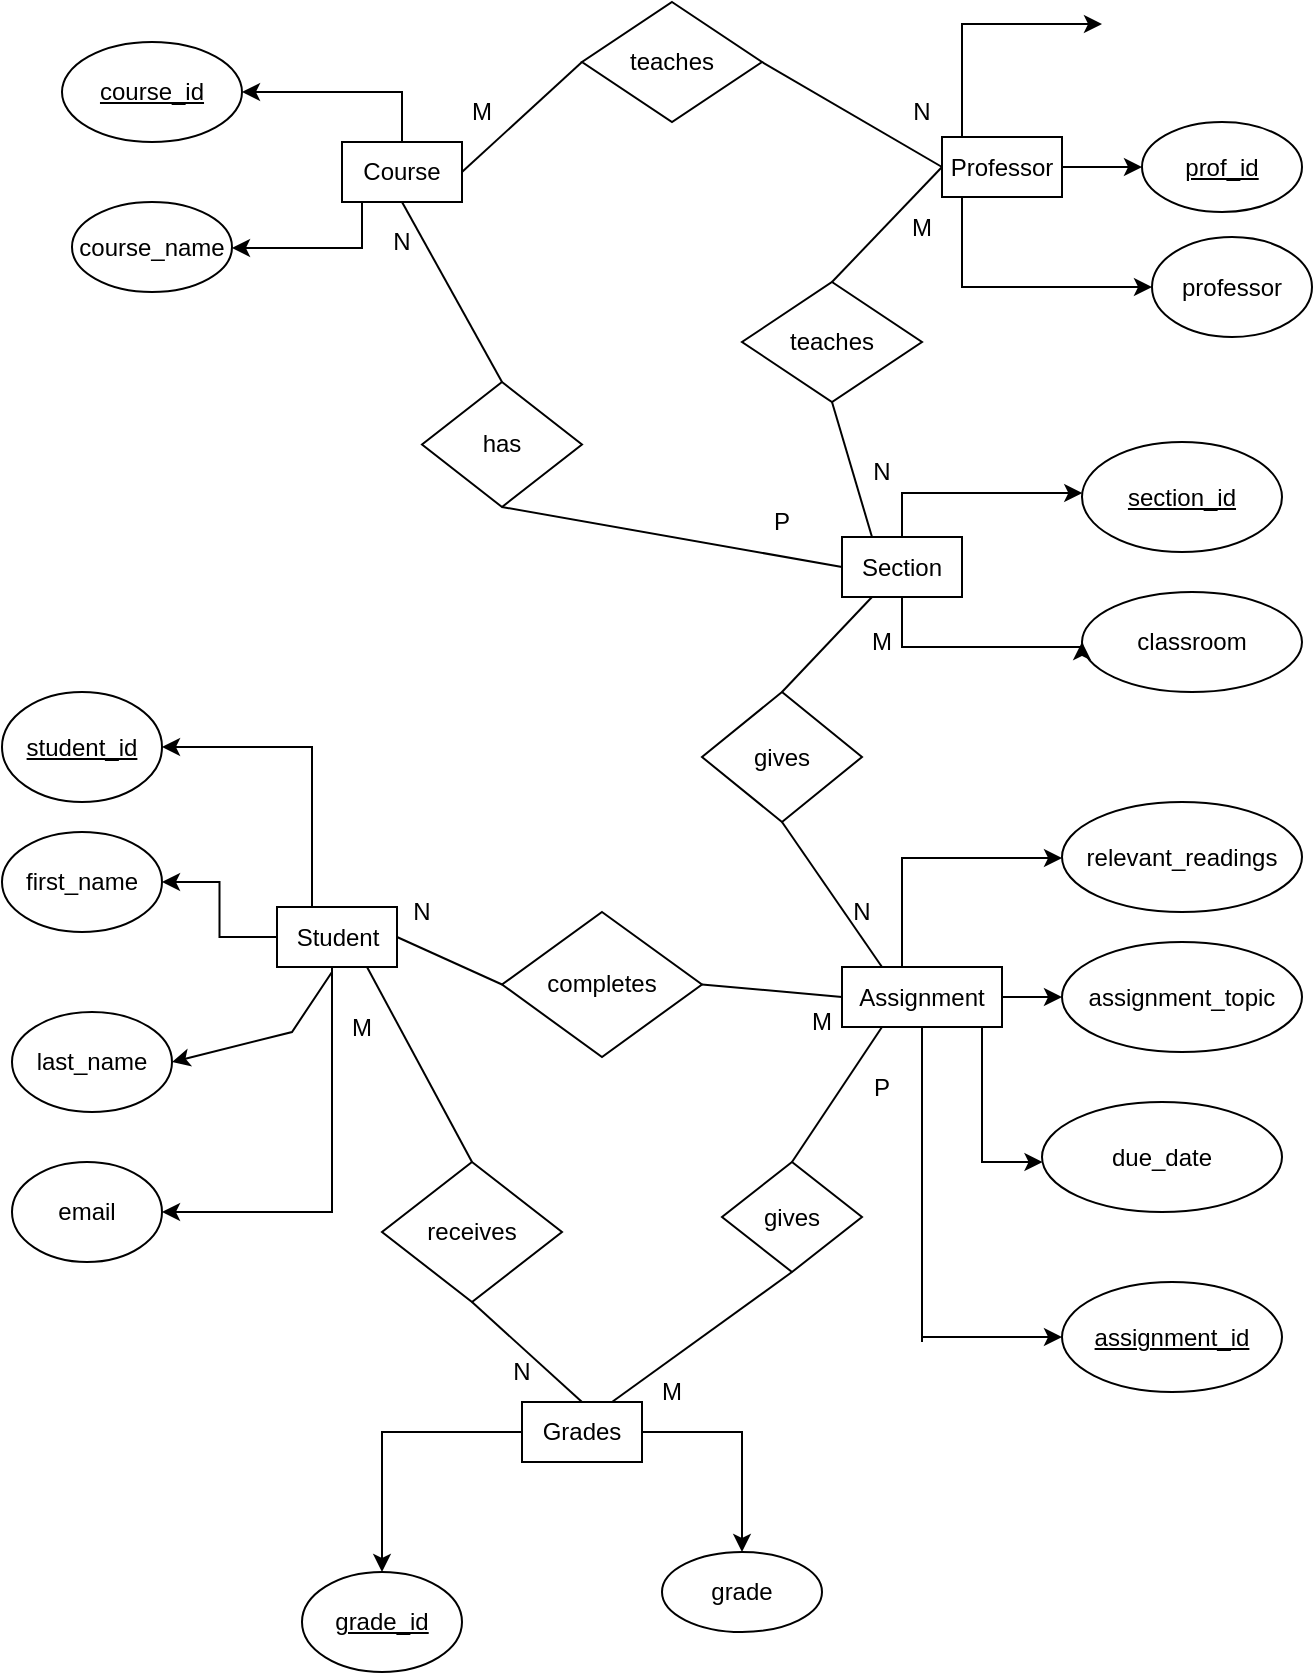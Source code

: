 <mxfile version="24.0.1" type="device" pages="5">
  <diagram id="R2lEEEUBdFMjLlhIrx00" name="Basic shapes">
    <mxGraphModel dx="984" dy="626" grid="1" gridSize="10" guides="1" tooltips="1" connect="1" arrows="1" fold="1" page="1" pageScale="1" pageWidth="850" pageHeight="1100" background="#FFFFFF" math="0" shadow="0" extFonts="Permanent Marker^https://fonts.googleapis.com/css?family=Permanent+Marker">
      <root>
        <mxCell id="0" />
        <mxCell id="1" parent="0" />
        <mxCell id="thmQ2Hx__qrbiLfMazEz-78" value="" style="edgeStyle=orthogonalEdgeStyle;rounded=0;orthogonalLoop=1;jettySize=auto;html=1;strokeColor=default;" edge="1" parent="1" source="thmQ2Hx__qrbiLfMazEz-81" target="thmQ2Hx__qrbiLfMazEz-96">
          <mxGeometry relative="1" as="geometry" />
        </mxCell>
        <mxCell id="thmQ2Hx__qrbiLfMazEz-79" value="" style="edgeStyle=orthogonalEdgeStyle;rounded=0;orthogonalLoop=1;jettySize=auto;html=1;startArrow=none;startFill=0;" edge="1" parent="1" source="thmQ2Hx__qrbiLfMazEz-81" target="thmQ2Hx__qrbiLfMazEz-97">
          <mxGeometry relative="1" as="geometry">
            <Array as="points">
              <mxPoint x="560" y="212.5" />
            </Array>
          </mxGeometry>
        </mxCell>
        <mxCell id="thmQ2Hx__qrbiLfMazEz-80" value="" style="edgeStyle=orthogonalEdgeStyle;rounded=0;orthogonalLoop=1;jettySize=auto;html=1;" edge="1" parent="1" source="thmQ2Hx__qrbiLfMazEz-81">
          <mxGeometry relative="1" as="geometry">
            <Array as="points">
              <mxPoint x="560" y="80.5" />
            </Array>
            <mxPoint x="630" y="81" as="targetPoint" />
          </mxGeometry>
        </mxCell>
        <mxCell id="thmQ2Hx__qrbiLfMazEz-81" value="Professor" style="text;html=1;align=center;verticalAlign=middle;whiteSpace=wrap;rounded=0;strokeColor=default;fillColor=none;" vertex="1" parent="1">
          <mxGeometry x="550" y="137.5" width="60" height="30" as="geometry" />
        </mxCell>
        <mxCell id="thmQ2Hx__qrbiLfMazEz-82" value="" style="edgeStyle=orthogonalEdgeStyle;rounded=0;orthogonalLoop=1;jettySize=auto;html=1;entryX=1;entryY=0.5;entryDx=0;entryDy=0;" edge="1" parent="1" source="thmQ2Hx__qrbiLfMazEz-85" target="thmQ2Hx__qrbiLfMazEz-101">
          <mxGeometry relative="1" as="geometry">
            <mxPoint x="20" y="430" as="targetPoint" />
            <Array as="points">
              <mxPoint x="235" y="443" />
            </Array>
          </mxGeometry>
        </mxCell>
        <mxCell id="thmQ2Hx__qrbiLfMazEz-83" value="" style="edgeStyle=orthogonalEdgeStyle;rounded=0;orthogonalLoop=1;jettySize=auto;html=1;" edge="1" parent="1" source="thmQ2Hx__qrbiLfMazEz-85" target="thmQ2Hx__qrbiLfMazEz-99">
          <mxGeometry relative="1" as="geometry" />
        </mxCell>
        <mxCell id="thmQ2Hx__qrbiLfMazEz-84" value="" style="edgeStyle=orthogonalEdgeStyle;rounded=0;orthogonalLoop=1;jettySize=auto;html=1;entryX=1;entryY=0.5;entryDx=0;entryDy=0;" edge="1" parent="1" source="thmQ2Hx__qrbiLfMazEz-85" target="thmQ2Hx__qrbiLfMazEz-98">
          <mxGeometry relative="1" as="geometry">
            <mxPoint y="685" as="targetPoint" />
            <Array as="points">
              <mxPoint x="245" y="675" />
            </Array>
          </mxGeometry>
        </mxCell>
        <mxCell id="thmQ2Hx__qrbiLfMazEz-85" value="Student" style="text;html=1;align=center;verticalAlign=middle;whiteSpace=wrap;rounded=0;strokeColor=default;fillColor=none;" vertex="1" parent="1">
          <mxGeometry x="217.5" y="522.5" width="60" height="30" as="geometry" />
        </mxCell>
        <mxCell id="thmQ2Hx__qrbiLfMazEz-86" value="" style="edgeStyle=orthogonalEdgeStyle;rounded=0;orthogonalLoop=1;jettySize=auto;html=1;" edge="1" parent="1" source="thmQ2Hx__qrbiLfMazEz-88" target="thmQ2Hx__qrbiLfMazEz-94">
          <mxGeometry relative="1" as="geometry">
            <Array as="points">
              <mxPoint x="280" y="115" />
            </Array>
          </mxGeometry>
        </mxCell>
        <mxCell id="thmQ2Hx__qrbiLfMazEz-87" value="" style="edgeStyle=orthogonalEdgeStyle;rounded=0;orthogonalLoop=1;jettySize=auto;html=1;" edge="1" parent="1" source="thmQ2Hx__qrbiLfMazEz-88" target="thmQ2Hx__qrbiLfMazEz-95">
          <mxGeometry relative="1" as="geometry">
            <Array as="points">
              <mxPoint x="260" y="193" />
            </Array>
          </mxGeometry>
        </mxCell>
        <mxCell id="thmQ2Hx__qrbiLfMazEz-88" value="Course" style="text;html=1;align=center;verticalAlign=middle;whiteSpace=wrap;rounded=0;strokeColor=default;fillColor=none;" vertex="1" parent="1">
          <mxGeometry x="250" y="140" width="60" height="30" as="geometry" />
        </mxCell>
        <mxCell id="thmQ2Hx__qrbiLfMazEz-89" value="" style="edgeStyle=orthogonalEdgeStyle;rounded=0;orthogonalLoop=1;jettySize=auto;html=1;" edge="1" parent="1" source="thmQ2Hx__qrbiLfMazEz-93" target="thmQ2Hx__qrbiLfMazEz-102">
          <mxGeometry relative="1" as="geometry">
            <Array as="points">
              <mxPoint x="540" y="740" />
              <mxPoint x="540" y="740" />
            </Array>
          </mxGeometry>
        </mxCell>
        <mxCell id="thmQ2Hx__qrbiLfMazEz-90" value="" style="edgeStyle=orthogonalEdgeStyle;rounded=0;orthogonalLoop=1;jettySize=auto;html=1;" edge="1" parent="1" source="thmQ2Hx__qrbiLfMazEz-93" target="thmQ2Hx__qrbiLfMazEz-111">
          <mxGeometry relative="1" as="geometry">
            <Array as="points">
              <mxPoint x="530" y="498" />
            </Array>
          </mxGeometry>
        </mxCell>
        <mxCell id="thmQ2Hx__qrbiLfMazEz-91" value="" style="edgeStyle=orthogonalEdgeStyle;rounded=0;orthogonalLoop=1;jettySize=auto;html=1;" edge="1" parent="1" source="thmQ2Hx__qrbiLfMazEz-93" target="thmQ2Hx__qrbiLfMazEz-112">
          <mxGeometry relative="1" as="geometry">
            <Array as="points">
              <mxPoint x="570" y="650" />
            </Array>
          </mxGeometry>
        </mxCell>
        <mxCell id="thmQ2Hx__qrbiLfMazEz-92" value="" style="edgeStyle=orthogonalEdgeStyle;rounded=0;orthogonalLoop=1;jettySize=auto;html=1;" edge="1" parent="1" source="thmQ2Hx__qrbiLfMazEz-93" target="thmQ2Hx__qrbiLfMazEz-103">
          <mxGeometry relative="1" as="geometry" />
        </mxCell>
        <mxCell id="thmQ2Hx__qrbiLfMazEz-93" value="Assignment" style="text;html=1;align=center;verticalAlign=middle;whiteSpace=wrap;rounded=0;strokeColor=default;fillColor=none;" vertex="1" parent="1">
          <mxGeometry x="500" y="552.5" width="80" height="30" as="geometry" />
        </mxCell>
        <mxCell id="thmQ2Hx__qrbiLfMazEz-94" value="&lt;u&gt;course_id&lt;/u&gt;" style="ellipse;whiteSpace=wrap;html=1;fillColor=none;gradientColor=none;rounded=0;" vertex="1" parent="1">
          <mxGeometry x="110" y="90" width="90" height="50" as="geometry" />
        </mxCell>
        <mxCell id="thmQ2Hx__qrbiLfMazEz-95" value="course_name" style="ellipse;whiteSpace=wrap;html=1;fillColor=none;gradientColor=none;rounded=0;" vertex="1" parent="1">
          <mxGeometry x="115" y="170" width="80" height="45" as="geometry" />
        </mxCell>
        <mxCell id="thmQ2Hx__qrbiLfMazEz-96" value="prof_id" style="ellipse;whiteSpace=wrap;html=1;fillColor=none;gradientColor=none;rounded=0;fontStyle=4" vertex="1" parent="1">
          <mxGeometry x="650" y="130" width="80" height="45" as="geometry" />
        </mxCell>
        <mxCell id="thmQ2Hx__qrbiLfMazEz-97" value="professor" style="ellipse;whiteSpace=wrap;html=1;fillColor=none;gradientColor=none;rounded=0;" vertex="1" parent="1">
          <mxGeometry x="655" y="187.5" width="80" height="50" as="geometry" />
        </mxCell>
        <mxCell id="thmQ2Hx__qrbiLfMazEz-98" value="email" style="ellipse;whiteSpace=wrap;html=1;fillColor=none;gradientColor=none;rounded=0;" vertex="1" parent="1">
          <mxGeometry x="85" y="650" width="75" height="50" as="geometry" />
        </mxCell>
        <mxCell id="thmQ2Hx__qrbiLfMazEz-99" value="first_name" style="ellipse;whiteSpace=wrap;html=1;fillColor=none;gradientColor=none;rounded=0;" vertex="1" parent="1">
          <mxGeometry x="80" y="485" width="80" height="50" as="geometry" />
        </mxCell>
        <mxCell id="thmQ2Hx__qrbiLfMazEz-100" value="last_name" style="ellipse;whiteSpace=wrap;html=1;fillColor=none;gradientColor=none;rounded=0;" vertex="1" parent="1">
          <mxGeometry x="85" y="575" width="80" height="50" as="geometry" />
        </mxCell>
        <mxCell id="thmQ2Hx__qrbiLfMazEz-101" value="&lt;u&gt;student_id&lt;/u&gt;" style="ellipse;whiteSpace=wrap;html=1;fillColor=none;gradientColor=none;rounded=0;" vertex="1" parent="1">
          <mxGeometry x="80" y="415" width="80" height="55" as="geometry" />
        </mxCell>
        <mxCell id="thmQ2Hx__qrbiLfMazEz-102" value="&lt;u&gt;assignment_id&lt;/u&gt;" style="ellipse;whiteSpace=wrap;html=1;fillColor=none;gradientColor=none;rounded=0;" vertex="1" parent="1">
          <mxGeometry x="610" y="710" width="110" height="55" as="geometry" />
        </mxCell>
        <mxCell id="thmQ2Hx__qrbiLfMazEz-103" value="assignment_topic" style="ellipse;whiteSpace=wrap;html=1;fillColor=none;gradientColor=none;rounded=0;" vertex="1" parent="1">
          <mxGeometry x="610" y="540" width="120" height="55" as="geometry" />
        </mxCell>
        <mxCell id="thmQ2Hx__qrbiLfMazEz-104" value="" style="edgeStyle=orthogonalEdgeStyle;rounded=0;orthogonalLoop=1;jettySize=auto;html=1;" edge="1" parent="1" source="thmQ2Hx__qrbiLfMazEz-106" target="thmQ2Hx__qrbiLfMazEz-114">
          <mxGeometry relative="1" as="geometry">
            <Array as="points">
              <mxPoint x="530" y="315.5" />
            </Array>
          </mxGeometry>
        </mxCell>
        <mxCell id="thmQ2Hx__qrbiLfMazEz-105" value="" style="edgeStyle=orthogonalEdgeStyle;rounded=0;orthogonalLoop=1;jettySize=auto;html=1;entryX=0;entryY=0.5;entryDx=0;entryDy=0;" edge="1" parent="1" source="thmQ2Hx__qrbiLfMazEz-106" target="thmQ2Hx__qrbiLfMazEz-117">
          <mxGeometry relative="1" as="geometry">
            <mxPoint x="592.5" y="437.5" as="targetPoint" />
            <Array as="points">
              <mxPoint x="530" y="392.5" />
            </Array>
          </mxGeometry>
        </mxCell>
        <mxCell id="thmQ2Hx__qrbiLfMazEz-106" value="Section" style="text;html=1;align=center;verticalAlign=middle;whiteSpace=wrap;rounded=0;strokeColor=default;fillColor=none;" vertex="1" parent="1">
          <mxGeometry x="500" y="337.5" width="60" height="30" as="geometry" />
        </mxCell>
        <mxCell id="thmQ2Hx__qrbiLfMazEz-107" value="" style="edgeStyle=orthogonalEdgeStyle;rounded=0;orthogonalLoop=1;jettySize=auto;html=1;" edge="1" parent="1" source="thmQ2Hx__qrbiLfMazEz-109" target="thmQ2Hx__qrbiLfMazEz-110">
          <mxGeometry relative="1" as="geometry" />
        </mxCell>
        <mxCell id="thmQ2Hx__qrbiLfMazEz-108" value="" style="edgeStyle=orthogonalEdgeStyle;rounded=0;orthogonalLoop=1;jettySize=auto;html=1;" edge="1" parent="1" source="thmQ2Hx__qrbiLfMazEz-109" target="thmQ2Hx__qrbiLfMazEz-113">
          <mxGeometry relative="1" as="geometry" />
        </mxCell>
        <mxCell id="thmQ2Hx__qrbiLfMazEz-109" value="Grades" style="text;html=1;align=center;verticalAlign=middle;whiteSpace=wrap;rounded=0;strokeColor=default;fillColor=none;" vertex="1" parent="1">
          <mxGeometry x="340" y="770" width="60" height="30" as="geometry" />
        </mxCell>
        <mxCell id="thmQ2Hx__qrbiLfMazEz-110" value="&lt;u&gt;grade_id&lt;/u&gt;" style="ellipse;whiteSpace=wrap;html=1;fillColor=none;gradientColor=none;rounded=0;" vertex="1" parent="1">
          <mxGeometry x="230" y="855" width="80" height="50" as="geometry" />
        </mxCell>
        <mxCell id="thmQ2Hx__qrbiLfMazEz-111" value="relevant_readings" style="ellipse;whiteSpace=wrap;html=1;fillColor=none;gradientColor=none;rounded=0;" vertex="1" parent="1">
          <mxGeometry x="610" y="470" width="120" height="55" as="geometry" />
        </mxCell>
        <mxCell id="thmQ2Hx__qrbiLfMazEz-112" value="due_date" style="ellipse;whiteSpace=wrap;html=1;fillColor=none;gradientColor=none;rounded=0;" vertex="1" parent="1">
          <mxGeometry x="600" y="620" width="120" height="55" as="geometry" />
        </mxCell>
        <mxCell id="thmQ2Hx__qrbiLfMazEz-113" value="grade" style="ellipse;whiteSpace=wrap;html=1;fillColor=none;gradientColor=none;rounded=0;" vertex="1" parent="1">
          <mxGeometry x="410" y="845" width="80" height="40" as="geometry" />
        </mxCell>
        <mxCell id="thmQ2Hx__qrbiLfMazEz-114" value="&lt;u&gt;section_id&lt;/u&gt;" style="ellipse;whiteSpace=wrap;html=1;fillColor=none;gradientColor=none;rounded=0;" vertex="1" parent="1">
          <mxGeometry x="620" y="290" width="100" height="55" as="geometry" />
        </mxCell>
        <mxCell id="thmQ2Hx__qrbiLfMazEz-115" style="edgeStyle=orthogonalEdgeStyle;rounded=0;orthogonalLoop=1;jettySize=auto;html=1;exitX=0.5;exitY=1;exitDx=0;exitDy=0;" edge="1" parent="1" source="thmQ2Hx__qrbiLfMazEz-112" target="thmQ2Hx__qrbiLfMazEz-112">
          <mxGeometry relative="1" as="geometry" />
        </mxCell>
        <mxCell id="thmQ2Hx__qrbiLfMazEz-116" value="teaches" style="rhombus;whiteSpace=wrap;html=1;fillColor=none;" vertex="1" parent="1">
          <mxGeometry x="450" y="210" width="90" height="60" as="geometry" />
        </mxCell>
        <mxCell id="thmQ2Hx__qrbiLfMazEz-117" value="classroom" style="ellipse;whiteSpace=wrap;html=1;fillColor=none;gradientColor=none;rounded=0;" vertex="1" parent="1">
          <mxGeometry x="620" y="365" width="110" height="50" as="geometry" />
        </mxCell>
        <mxCell id="thmQ2Hx__qrbiLfMazEz-118" value="has" style="rhombus;whiteSpace=wrap;html=1;fillColor=none;" vertex="1" parent="1">
          <mxGeometry x="290" y="260" width="80" height="62.5" as="geometry" />
        </mxCell>
        <mxCell id="thmQ2Hx__qrbiLfMazEz-119" value="completes" style="rhombus;whiteSpace=wrap;html=1;fillColor=none;" vertex="1" parent="1">
          <mxGeometry x="330" y="525" width="100" height="72.5" as="geometry" />
        </mxCell>
        <mxCell id="thmQ2Hx__qrbiLfMazEz-120" value="teaches" style="rhombus;whiteSpace=wrap;html=1;fillColor=none;" vertex="1" parent="1">
          <mxGeometry x="370" y="70" width="90" height="60" as="geometry" />
        </mxCell>
        <mxCell id="thmQ2Hx__qrbiLfMazEz-121" value="" style="endArrow=classic;html=1;rounded=0;entryX=1;entryY=0.5;entryDx=0;entryDy=0;" edge="1" parent="1" target="thmQ2Hx__qrbiLfMazEz-100">
          <mxGeometry width="50" height="50" relative="1" as="geometry">
            <mxPoint x="245" y="555" as="sourcePoint" />
            <mxPoint x="225" y="675" as="targetPoint" />
            <Array as="points">
              <mxPoint x="225" y="585" />
            </Array>
          </mxGeometry>
        </mxCell>
        <mxCell id="thmQ2Hx__qrbiLfMazEz-122" value="gives" style="rhombus;whiteSpace=wrap;html=1;fillColor=none;" vertex="1" parent="1">
          <mxGeometry x="430" y="415" width="80" height="65" as="geometry" />
        </mxCell>
        <mxCell id="thmQ2Hx__qrbiLfMazEz-123" value="receives" style="rhombus;whiteSpace=wrap;html=1;fillColor=none;" vertex="1" parent="1">
          <mxGeometry x="270" y="650" width="90" height="70" as="geometry" />
        </mxCell>
        <mxCell id="thmQ2Hx__qrbiLfMazEz-124" value="gives" style="rhombus;whiteSpace=wrap;html=1;fillColor=none;" vertex="1" parent="1">
          <mxGeometry x="440" y="650" width="70" height="55" as="geometry" />
        </mxCell>
        <mxCell id="thmQ2Hx__qrbiLfMazEz-125" value="" style="endArrow=none;html=1;rounded=0;exitX=1;exitY=0.5;exitDx=0;exitDy=0;entryX=0;entryY=0.5;entryDx=0;entryDy=0;" edge="1" parent="1" source="thmQ2Hx__qrbiLfMazEz-88" target="thmQ2Hx__qrbiLfMazEz-120">
          <mxGeometry width="50" height="50" relative="1" as="geometry">
            <mxPoint x="310" y="157.5" as="sourcePoint" />
            <mxPoint x="360" y="107.5" as="targetPoint" />
          </mxGeometry>
        </mxCell>
        <mxCell id="thmQ2Hx__qrbiLfMazEz-126" value="" style="endArrow=none;html=1;rounded=0;entryX=0;entryY=0.5;entryDx=0;entryDy=0;exitX=1;exitY=0.5;exitDx=0;exitDy=0;" edge="1" parent="1" source="thmQ2Hx__qrbiLfMazEz-120" target="thmQ2Hx__qrbiLfMazEz-81">
          <mxGeometry width="50" height="50" relative="1" as="geometry">
            <mxPoint x="410" y="200" as="sourcePoint" />
            <mxPoint x="460" y="150" as="targetPoint" />
          </mxGeometry>
        </mxCell>
        <mxCell id="thmQ2Hx__qrbiLfMazEz-127" value="" style="endArrow=none;html=1;rounded=0;entryX=0;entryY=0.5;entryDx=0;entryDy=0;exitX=0.5;exitY=0;exitDx=0;exitDy=0;" edge="1" parent="1" source="thmQ2Hx__qrbiLfMazEz-116" target="thmQ2Hx__qrbiLfMazEz-81">
          <mxGeometry width="50" height="50" relative="1" as="geometry">
            <mxPoint x="470" y="190" as="sourcePoint" />
            <mxPoint x="520" y="140" as="targetPoint" />
          </mxGeometry>
        </mxCell>
        <mxCell id="thmQ2Hx__qrbiLfMazEz-128" value="" style="endArrow=none;html=1;rounded=0;entryX=0.5;entryY=1;entryDx=0;entryDy=0;exitX=0.25;exitY=0;exitDx=0;exitDy=0;" edge="1" parent="1" source="thmQ2Hx__qrbiLfMazEz-106" target="thmQ2Hx__qrbiLfMazEz-116">
          <mxGeometry width="50" height="50" relative="1" as="geometry">
            <mxPoint x="435" y="337.5" as="sourcePoint" />
            <mxPoint x="485" y="287.5" as="targetPoint" />
          </mxGeometry>
        </mxCell>
        <mxCell id="thmQ2Hx__qrbiLfMazEz-129" value="" style="endArrow=none;html=1;rounded=0;entryX=0.5;entryY=1;entryDx=0;entryDy=0;exitX=0.5;exitY=0;exitDx=0;exitDy=0;" edge="1" parent="1" source="thmQ2Hx__qrbiLfMazEz-118" target="thmQ2Hx__qrbiLfMazEz-88">
          <mxGeometry width="50" height="50" relative="1" as="geometry">
            <mxPoint x="250" y="240" as="sourcePoint" />
            <mxPoint x="300" y="190" as="targetPoint" />
          </mxGeometry>
        </mxCell>
        <mxCell id="thmQ2Hx__qrbiLfMazEz-130" value="" style="endArrow=none;html=1;rounded=0;entryX=0;entryY=0.5;entryDx=0;entryDy=0;exitX=0.5;exitY=1;exitDx=0;exitDy=0;" edge="1" parent="1" source="thmQ2Hx__qrbiLfMazEz-118" target="thmQ2Hx__qrbiLfMazEz-106">
          <mxGeometry width="50" height="50" relative="1" as="geometry">
            <mxPoint x="400" y="372.5" as="sourcePoint" />
            <mxPoint x="450" y="322.5" as="targetPoint" />
          </mxGeometry>
        </mxCell>
        <mxCell id="thmQ2Hx__qrbiLfMazEz-131" value="" style="endArrow=none;html=1;rounded=0;entryX=0.25;entryY=1;entryDx=0;entryDy=0;exitX=0.5;exitY=0;exitDx=0;exitDy=0;" edge="1" parent="1" source="thmQ2Hx__qrbiLfMazEz-122" target="thmQ2Hx__qrbiLfMazEz-106">
          <mxGeometry width="50" height="50" relative="1" as="geometry">
            <mxPoint x="460" y="460" as="sourcePoint" />
            <mxPoint x="510" y="410" as="targetPoint" />
          </mxGeometry>
        </mxCell>
        <mxCell id="thmQ2Hx__qrbiLfMazEz-132" value="" style="endArrow=none;html=1;rounded=0;entryX=0.5;entryY=1;entryDx=0;entryDy=0;exitX=0.25;exitY=0;exitDx=0;exitDy=0;" edge="1" parent="1" source="thmQ2Hx__qrbiLfMazEz-93" target="thmQ2Hx__qrbiLfMazEz-122">
          <mxGeometry width="50" height="50" relative="1" as="geometry">
            <mxPoint x="425" y="535" as="sourcePoint" />
            <mxPoint x="475" y="485" as="targetPoint" />
          </mxGeometry>
        </mxCell>
        <mxCell id="thmQ2Hx__qrbiLfMazEz-133" value="" style="endArrow=none;html=1;rounded=0;exitX=0;exitY=0.5;exitDx=0;exitDy=0;entryX=1;entryY=0.5;entryDx=0;entryDy=0;" edge="1" parent="1" source="thmQ2Hx__qrbiLfMazEz-93" target="thmQ2Hx__qrbiLfMazEz-119">
          <mxGeometry width="50" height="50" relative="1" as="geometry">
            <mxPoint x="460" y="460" as="sourcePoint" />
            <mxPoint x="510" y="410" as="targetPoint" />
          </mxGeometry>
        </mxCell>
        <mxCell id="thmQ2Hx__qrbiLfMazEz-134" value="" style="endArrow=none;html=1;rounded=0;exitX=1;exitY=0.5;exitDx=0;exitDy=0;entryX=0;entryY=0.5;entryDx=0;entryDy=0;" edge="1" parent="1" source="thmQ2Hx__qrbiLfMazEz-85" target="thmQ2Hx__qrbiLfMazEz-119">
          <mxGeometry width="50" height="50" relative="1" as="geometry">
            <mxPoint x="460" y="460" as="sourcePoint" />
            <mxPoint x="510" y="410" as="targetPoint" />
          </mxGeometry>
        </mxCell>
        <mxCell id="thmQ2Hx__qrbiLfMazEz-135" value="" style="endArrow=none;html=1;rounded=0;entryX=0.25;entryY=1;entryDx=0;entryDy=0;exitX=0.5;exitY=0;exitDx=0;exitDy=0;" edge="1" parent="1" source="thmQ2Hx__qrbiLfMazEz-124" target="thmQ2Hx__qrbiLfMazEz-93">
          <mxGeometry width="50" height="50" relative="1" as="geometry">
            <mxPoint x="445" y="650" as="sourcePoint" />
            <mxPoint x="495" y="600" as="targetPoint" />
          </mxGeometry>
        </mxCell>
        <mxCell id="thmQ2Hx__qrbiLfMazEz-136" value="" style="endArrow=none;html=1;rounded=0;entryX=0.5;entryY=1;entryDx=0;entryDy=0;exitX=0.75;exitY=0;exitDx=0;exitDy=0;" edge="1" parent="1" source="thmQ2Hx__qrbiLfMazEz-109" target="thmQ2Hx__qrbiLfMazEz-124">
          <mxGeometry width="50" height="50" relative="1" as="geometry">
            <mxPoint x="420" y="760" as="sourcePoint" />
            <mxPoint x="470" y="710" as="targetPoint" />
          </mxGeometry>
        </mxCell>
        <mxCell id="thmQ2Hx__qrbiLfMazEz-137" value="" style="endArrow=none;html=1;rounded=0;entryX=0.75;entryY=1;entryDx=0;entryDy=0;exitX=0.5;exitY=0;exitDx=0;exitDy=0;" edge="1" parent="1" source="thmQ2Hx__qrbiLfMazEz-123" target="thmQ2Hx__qrbiLfMazEz-85">
          <mxGeometry width="50" height="50" relative="1" as="geometry">
            <mxPoint x="260" y="645" as="sourcePoint" />
            <mxPoint x="310" y="595" as="targetPoint" />
          </mxGeometry>
        </mxCell>
        <mxCell id="thmQ2Hx__qrbiLfMazEz-138" value="" style="endArrow=none;html=1;rounded=0;exitX=0.5;exitY=0;exitDx=0;exitDy=0;entryX=0.5;entryY=1;entryDx=0;entryDy=0;" edge="1" parent="1" source="thmQ2Hx__qrbiLfMazEz-109" target="thmQ2Hx__qrbiLfMazEz-123">
          <mxGeometry width="50" height="50" relative="1" as="geometry">
            <mxPoint x="380" y="675" as="sourcePoint" />
            <mxPoint x="430" y="625" as="targetPoint" />
          </mxGeometry>
        </mxCell>
        <mxCell id="thmQ2Hx__qrbiLfMazEz-139" value="M" style="text;html=1;align=center;verticalAlign=middle;whiteSpace=wrap;rounded=0;" vertex="1" parent="1">
          <mxGeometry x="290" y="110" width="60" height="30" as="geometry" />
        </mxCell>
        <mxCell id="thmQ2Hx__qrbiLfMazEz-140" value="N" style="text;html=1;align=center;verticalAlign=middle;whiteSpace=wrap;rounded=0;" vertex="1" parent="1">
          <mxGeometry x="510" y="110" width="60" height="30" as="geometry" />
        </mxCell>
        <mxCell id="thmQ2Hx__qrbiLfMazEz-141" value="N" style="text;html=1;align=center;verticalAlign=middle;whiteSpace=wrap;rounded=0;" vertex="1" parent="1">
          <mxGeometry x="250" y="175" width="60" height="30" as="geometry" />
        </mxCell>
        <mxCell id="thmQ2Hx__qrbiLfMazEz-142" value="N" style="text;html=1;align=center;verticalAlign=middle;whiteSpace=wrap;rounded=0;" vertex="1" parent="1">
          <mxGeometry x="490" y="290" width="60" height="30" as="geometry" />
        </mxCell>
        <mxCell id="thmQ2Hx__qrbiLfMazEz-143" value="N" style="text;html=1;align=center;verticalAlign=middle;whiteSpace=wrap;rounded=0;" vertex="1" parent="1">
          <mxGeometry x="480" y="510" width="60" height="30" as="geometry" />
        </mxCell>
        <mxCell id="thmQ2Hx__qrbiLfMazEz-144" value="M" style="text;html=1;align=center;verticalAlign=middle;whiteSpace=wrap;rounded=0;" vertex="1" parent="1">
          <mxGeometry x="460" y="565" width="60" height="30" as="geometry" />
        </mxCell>
        <mxCell id="thmQ2Hx__qrbiLfMazEz-145" value="N" style="text;html=1;align=center;verticalAlign=middle;whiteSpace=wrap;rounded=0;" vertex="1" parent="1">
          <mxGeometry x="260" y="510" width="60" height="30" as="geometry" />
        </mxCell>
        <mxCell id="thmQ2Hx__qrbiLfMazEz-146" value="M" style="text;html=1;align=center;verticalAlign=middle;whiteSpace=wrap;rounded=0;" vertex="1" parent="1">
          <mxGeometry x="230" y="567.5" width="60" height="30" as="geometry" />
        </mxCell>
        <mxCell id="thmQ2Hx__qrbiLfMazEz-147" value="N" style="text;html=1;align=center;verticalAlign=middle;whiteSpace=wrap;rounded=0;" vertex="1" parent="1">
          <mxGeometry x="310" y="740" width="60" height="30" as="geometry" />
        </mxCell>
        <mxCell id="thmQ2Hx__qrbiLfMazEz-148" value="M" style="text;html=1;align=center;verticalAlign=middle;whiteSpace=wrap;rounded=0;" vertex="1" parent="1">
          <mxGeometry x="385" y="750" width="60" height="30" as="geometry" />
        </mxCell>
        <mxCell id="thmQ2Hx__qrbiLfMazEz-149" value="P" style="text;html=1;align=center;verticalAlign=middle;whiteSpace=wrap;rounded=0;" vertex="1" parent="1">
          <mxGeometry x="440" y="315" width="60" height="30" as="geometry" />
        </mxCell>
        <mxCell id="thmQ2Hx__qrbiLfMazEz-150" value="M" style="text;html=1;align=center;verticalAlign=middle;whiteSpace=wrap;rounded=0;" vertex="1" parent="1">
          <mxGeometry x="510" y="167.5" width="60" height="30" as="geometry" />
        </mxCell>
        <mxCell id="thmQ2Hx__qrbiLfMazEz-151" value="M" style="text;html=1;align=center;verticalAlign=middle;whiteSpace=wrap;rounded=0;" vertex="1" parent="1">
          <mxGeometry x="490" y="375" width="60" height="30" as="geometry" />
        </mxCell>
        <mxCell id="thmQ2Hx__qrbiLfMazEz-152" value="P" style="text;html=1;align=center;verticalAlign=middle;whiteSpace=wrap;rounded=0;" vertex="1" parent="1">
          <mxGeometry x="490" y="597.5" width="60" height="30" as="geometry" />
        </mxCell>
      </root>
    </mxGraphModel>
  </diagram>
  <diagram name="Entities &amp; Attributes" id="x3uQBSlmDtTH4PlA1bDb">
    <mxGraphModel dx="348" dy="485" grid="1" gridSize="10" guides="1" tooltips="1" connect="1" arrows="1" fold="1" page="1" pageScale="1" pageWidth="850" pageHeight="1100" background="#000000" math="0" shadow="0" extFonts="Permanent Marker^https://fonts.googleapis.com/css?family=Permanent+Marker">
      <root>
        <mxCell id="8Mt_m_WyQLmfWNq4UV26-0" />
        <mxCell id="8Mt_m_WyQLmfWNq4UV26-1" parent="8Mt_m_WyQLmfWNq4UV26-0" />
        <mxCell id="8Mt_m_WyQLmfWNq4UV26-2" value="Dog" style="whiteSpace=wrap;html=1;align=center;strokeColor=#FFFFFF;fillColor=none;fontColor=#FFFFFF;" parent="8Mt_m_WyQLmfWNq4UV26-1" vertex="1">
          <mxGeometry x="180" y="190" width="100" height="40" as="geometry" />
        </mxCell>
        <mxCell id="8Mt_m_WyQLmfWNq4UV26-6" value="Name" style="ellipse;whiteSpace=wrap;html=1;align=center;strokeColor=#FFFFFF;fillColor=none;fontColor=#FFFFFF;" parent="8Mt_m_WyQLmfWNq4UV26-1" vertex="1">
          <mxGeometry x="40" y="100" width="100" height="40" as="geometry" />
        </mxCell>
        <mxCell id="8Mt_m_WyQLmfWNq4UV26-7" value="Age" style="ellipse;whiteSpace=wrap;html=1;align=center;strokeColor=#FFFFFF;fillColor=none;fontColor=#FFFFFF;" parent="8Mt_m_WyQLmfWNq4UV26-1" vertex="1">
          <mxGeometry x="40" y="160" width="100" height="40" as="geometry" />
        </mxCell>
        <mxCell id="8Mt_m_WyQLmfWNq4UV26-8" value="Breed" style="ellipse;whiteSpace=wrap;html=1;align=center;strokeColor=#FFFFFF;fillColor=none;fontColor=#FFFFFF;" parent="8Mt_m_WyQLmfWNq4UV26-1" vertex="1">
          <mxGeometry x="40" y="220" width="100" height="40" as="geometry" />
        </mxCell>
        <mxCell id="8Mt_m_WyQLmfWNq4UV26-9" value="Sex" style="ellipse;whiteSpace=wrap;html=1;align=center;strokeColor=#FFFFFF;fillColor=none;fontColor=#FFFFFF;" parent="8Mt_m_WyQLmfWNq4UV26-1" vertex="1">
          <mxGeometry x="40" y="280" width="100" height="40" as="geometry" />
        </mxCell>
        <mxCell id="8Mt_m_WyQLmfWNq4UV26-10" value="Fur color" style="ellipse;whiteSpace=wrap;html=1;align=center;strokeColor=#FFFFFF;fillColor=none;fontColor=#FFFFFF;" parent="8Mt_m_WyQLmfWNq4UV26-1" vertex="1">
          <mxGeometry x="40" y="340" width="100" height="40" as="geometry" />
        </mxCell>
        <mxCell id="8Mt_m_WyQLmfWNq4UV26-11" value="" style="endArrow=none;html=1;dashed=1;dashPattern=1 1;strokeColor=#FFFFFF;fontColor=#FFFFFF;" parent="8Mt_m_WyQLmfWNq4UV26-1" source="8Mt_m_WyQLmfWNq4UV26-2" target="8Mt_m_WyQLmfWNq4UV26-6" edge="1">
          <mxGeometry width="50" height="50" relative="1" as="geometry">
            <mxPoint x="210" y="170" as="sourcePoint" />
            <mxPoint x="260" y="120" as="targetPoint" />
          </mxGeometry>
        </mxCell>
        <mxCell id="8Mt_m_WyQLmfWNq4UV26-12" value="" style="endArrow=none;html=1;dashed=1;dashPattern=1 1;strokeColor=#FFFFFF;fontColor=#FFFFFF;" parent="8Mt_m_WyQLmfWNq4UV26-1" source="8Mt_m_WyQLmfWNq4UV26-2" target="8Mt_m_WyQLmfWNq4UV26-7" edge="1">
          <mxGeometry width="50" height="50" relative="1" as="geometry">
            <mxPoint x="233.333" y="230" as="sourcePoint" />
            <mxPoint x="123.529" y="147.647" as="targetPoint" />
          </mxGeometry>
        </mxCell>
        <mxCell id="8Mt_m_WyQLmfWNq4UV26-13" value="" style="endArrow=none;html=1;dashed=1;dashPattern=1 1;strokeColor=#FFFFFF;fontColor=#FFFFFF;" parent="8Mt_m_WyQLmfWNq4UV26-1" source="8Mt_m_WyQLmfWNq4UV26-2" target="8Mt_m_WyQLmfWNq4UV26-8" edge="1">
          <mxGeometry width="50" height="50" relative="1" as="geometry">
            <mxPoint x="210" y="231.25" as="sourcePoint" />
            <mxPoint x="136.477" y="203.679" as="targetPoint" />
          </mxGeometry>
        </mxCell>
        <mxCell id="8Mt_m_WyQLmfWNq4UV26-14" value="" style="endArrow=none;html=1;dashed=1;dashPattern=1 1;strokeColor=#FFFFFF;fontColor=#FFFFFF;" parent="8Mt_m_WyQLmfWNq4UV26-1" source="8Mt_m_WyQLmfWNq4UV26-2" target="8Mt_m_WyQLmfWNq4UV26-9" edge="1">
          <mxGeometry width="50" height="50" relative="1" as="geometry">
            <mxPoint x="220" y="241.25" as="sourcePoint" />
            <mxPoint x="149.273" y="246.602" as="targetPoint" />
          </mxGeometry>
        </mxCell>
        <mxCell id="8Mt_m_WyQLmfWNq4UV26-15" value="" style="endArrow=none;html=1;dashed=1;dashPattern=1 1;strokeColor=#FFFFFF;fontColor=#FFFFFF;" parent="8Mt_m_WyQLmfWNq4UV26-1" source="8Mt_m_WyQLmfWNq4UV26-2" target="8Mt_m_WyQLmfWNq4UV26-10" edge="1">
          <mxGeometry width="50" height="50" relative="1" as="geometry">
            <mxPoint x="230" y="251.25" as="sourcePoint" />
            <mxPoint x="159.273" y="256.602" as="targetPoint" />
          </mxGeometry>
        </mxCell>
        <mxCell id="8Mt_m_WyQLmfWNq4UV26-16" value="Person" style="whiteSpace=wrap;html=1;align=center;strokeColor=#FFFFFF;fillColor=none;fontColor=#FFFFFF;" parent="8Mt_m_WyQLmfWNq4UV26-1" vertex="1">
          <mxGeometry x="480" y="190" width="100" height="40" as="geometry" />
        </mxCell>
        <mxCell id="8Mt_m_WyQLmfWNq4UV26-17" value="Name" style="ellipse;whiteSpace=wrap;html=1;align=center;strokeColor=#FFFFFF;fillColor=none;fontColor=#FFFFFF;" parent="8Mt_m_WyQLmfWNq4UV26-1" vertex="1">
          <mxGeometry x="620" y="110" width="100" height="40" as="geometry" />
        </mxCell>
        <mxCell id="8Mt_m_WyQLmfWNq4UV26-18" value="Age" style="ellipse;whiteSpace=wrap;html=1;align=center;strokeColor=#FFFFFF;fillColor=none;fontColor=#FFFFFF;" parent="8Mt_m_WyQLmfWNq4UV26-1" vertex="1">
          <mxGeometry x="620" y="170" width="100" height="40" as="geometry" />
        </mxCell>
        <mxCell id="8Mt_m_WyQLmfWNq4UV26-19" value="Sex" style="ellipse;whiteSpace=wrap;html=1;align=center;strokeColor=#FFFFFF;fillColor=none;fontColor=#FFFFFF;" parent="8Mt_m_WyQLmfWNq4UV26-1" vertex="1">
          <mxGeometry x="620" y="230" width="100" height="40" as="geometry" />
        </mxCell>
        <mxCell id="8Mt_m_WyQLmfWNq4UV26-20" value="Height" style="ellipse;whiteSpace=wrap;html=1;align=center;strokeColor=#FFFFFF;fillColor=none;fontColor=#FFFFFF;" parent="8Mt_m_WyQLmfWNq4UV26-1" vertex="1">
          <mxGeometry x="620" y="290" width="100" height="40" as="geometry" />
        </mxCell>
        <mxCell id="8Mt_m_WyQLmfWNq4UV26-21" value="Weight" style="ellipse;whiteSpace=wrap;html=1;align=center;strokeColor=#FFFFFF;fillColor=none;fontColor=#FFFFFF;" parent="8Mt_m_WyQLmfWNq4UV26-1" vertex="1">
          <mxGeometry x="620" y="350" width="100" height="40" as="geometry" />
        </mxCell>
        <mxCell id="8Mt_m_WyQLmfWNq4UV26-22" value="" style="endArrow=none;html=1;dashed=1;dashPattern=1 1;strokeColor=#FFFFFF;fontColor=#FFFFFF;" parent="8Mt_m_WyQLmfWNq4UV26-1" source="8Mt_m_WyQLmfWNq4UV26-16" target="8Mt_m_WyQLmfWNq4UV26-17" edge="1">
          <mxGeometry width="50" height="50" relative="1" as="geometry">
            <mxPoint x="520" y="180" as="sourcePoint" />
            <mxPoint x="570" y="130" as="targetPoint" />
          </mxGeometry>
        </mxCell>
        <mxCell id="8Mt_m_WyQLmfWNq4UV26-23" value="" style="endArrow=none;html=1;dashed=1;dashPattern=1 1;strokeColor=#FFFFFF;fontColor=#FFFFFF;" parent="8Mt_m_WyQLmfWNq4UV26-1" source="8Mt_m_WyQLmfWNq4UV26-16" target="8Mt_m_WyQLmfWNq4UV26-18" edge="1">
          <mxGeometry width="50" height="50" relative="1" as="geometry">
            <mxPoint x="543.333" y="240" as="sourcePoint" />
            <mxPoint x="433.529" y="157.647" as="targetPoint" />
          </mxGeometry>
        </mxCell>
        <mxCell id="8Mt_m_WyQLmfWNq4UV26-24" value="" style="endArrow=none;html=1;dashed=1;dashPattern=1 1;strokeColor=#FFFFFF;fontColor=#FFFFFF;" parent="8Mt_m_WyQLmfWNq4UV26-1" source="8Mt_m_WyQLmfWNq4UV26-16" target="8Mt_m_WyQLmfWNq4UV26-19" edge="1">
          <mxGeometry width="50" height="50" relative="1" as="geometry">
            <mxPoint x="520" y="241.25" as="sourcePoint" />
            <mxPoint x="446.477" y="213.679" as="targetPoint" />
          </mxGeometry>
        </mxCell>
        <mxCell id="8Mt_m_WyQLmfWNq4UV26-25" value="" style="endArrow=none;html=1;dashed=1;dashPattern=1 1;strokeColor=#FFFFFF;fontColor=#FFFFFF;" parent="8Mt_m_WyQLmfWNq4UV26-1" source="8Mt_m_WyQLmfWNq4UV26-16" target="8Mt_m_WyQLmfWNq4UV26-20" edge="1">
          <mxGeometry width="50" height="50" relative="1" as="geometry">
            <mxPoint x="530" y="251.25" as="sourcePoint" />
            <mxPoint x="459.273" y="256.602" as="targetPoint" />
          </mxGeometry>
        </mxCell>
        <mxCell id="8Mt_m_WyQLmfWNq4UV26-26" value="" style="endArrow=none;html=1;dashed=1;dashPattern=1 1;strokeColor=#FFFFFF;fontColor=#FFFFFF;" parent="8Mt_m_WyQLmfWNq4UV26-1" source="8Mt_m_WyQLmfWNq4UV26-16" target="8Mt_m_WyQLmfWNq4UV26-21" edge="1">
          <mxGeometry width="50" height="50" relative="1" as="geometry">
            <mxPoint x="540" y="261.25" as="sourcePoint" />
            <mxPoint x="469.273" y="266.602" as="targetPoint" />
          </mxGeometry>
        </mxCell>
        <mxCell id="8Mt_m_WyQLmfWNq4UV26-27" value="Chip ID" style="ellipse;whiteSpace=wrap;html=1;align=center;fontStyle=4;strokeColor=#FFFFFF;fillColor=none;fontColor=#FFFFFF;" parent="8Mt_m_WyQLmfWNq4UV26-1" vertex="1">
          <mxGeometry x="40" y="40" width="100" height="40" as="geometry" />
        </mxCell>
        <mxCell id="8Mt_m_WyQLmfWNq4UV26-28" value="" style="endArrow=none;html=1;dashed=1;dashPattern=1 1;strokeColor=#FFFFFF;fontColor=#FFFFFF;" parent="8Mt_m_WyQLmfWNq4UV26-1" source="8Mt_m_WyQLmfWNq4UV26-2" target="8Mt_m_WyQLmfWNq4UV26-27" edge="1">
          <mxGeometry width="50" height="50" relative="1" as="geometry">
            <mxPoint x="216.667" y="230" as="sourcePoint" />
            <mxPoint x="121.144" y="148.124" as="targetPoint" />
          </mxGeometry>
        </mxCell>
        <mxCell id="8Mt_m_WyQLmfWNq4UV26-29" value="" style="endArrow=none;html=1;dashed=1;dashPattern=1 1;strokeColor=#FFFFFF;fontColor=#FFFFFF;" parent="8Mt_m_WyQLmfWNq4UV26-1" source="8Mt_m_WyQLmfWNq4UV26-16" target="8Mt_m_WyQLmfWNq4UV26-30" edge="1">
          <mxGeometry width="50" height="50" relative="1" as="geometry">
            <mxPoint x="563.333" y="240" as="sourcePoint" />
            <mxPoint x="651" y="80" as="targetPoint" />
          </mxGeometry>
        </mxCell>
        <mxCell id="8Mt_m_WyQLmfWNq4UV26-30" value="Social Security Number" style="ellipse;whiteSpace=wrap;html=1;align=center;fontStyle=4;strokeColor=#FFFFFF;fillColor=none;fontColor=#FFFFFF;" parent="8Mt_m_WyQLmfWNq4UV26-1" vertex="1">
          <mxGeometry x="620" y="50" width="100" height="40" as="geometry" />
        </mxCell>
      </root>
    </mxGraphModel>
  </diagram>
  <diagram name="Relationships" id="x3Dpfew6YXMBg5Lt1oDi">
    <mxGraphModel dx="348" dy="485" grid="1" gridSize="10" guides="1" tooltips="1" connect="1" arrows="1" fold="1" page="1" pageScale="1" pageWidth="850" pageHeight="1100" background="#000000" math="0" shadow="0" extFonts="Permanent Marker^https://fonts.googleapis.com/css?family=Permanent+Marker">
      <root>
        <mxCell id="bvYGP_05jQYxHPNjV4Q_-0" />
        <mxCell id="bvYGP_05jQYxHPNjV4Q_-1" parent="bvYGP_05jQYxHPNjV4Q_-0" />
        <mxCell id="bvYGP_05jQYxHPNjV4Q_-2" value="Dog" style="whiteSpace=wrap;html=1;align=center;strokeColor=#FFFFFF;fillColor=none;fontColor=#FFFFFF;" parent="bvYGP_05jQYxHPNjV4Q_-1" vertex="1">
          <mxGeometry x="180" y="190" width="100" height="40" as="geometry" />
        </mxCell>
        <mxCell id="bvYGP_05jQYxHPNjV4Q_-4" value="Name" style="ellipse;whiteSpace=wrap;html=1;align=center;strokeColor=#FFFFFF;fillColor=none;fontColor=#FFFFFF;" parent="bvYGP_05jQYxHPNjV4Q_-1" vertex="1">
          <mxGeometry x="40" y="100" width="100" height="40" as="geometry" />
        </mxCell>
        <mxCell id="bvYGP_05jQYxHPNjV4Q_-5" value="Age" style="ellipse;whiteSpace=wrap;html=1;align=center;strokeColor=#FFFFFF;fillColor=none;fontColor=#FFFFFF;" parent="bvYGP_05jQYxHPNjV4Q_-1" vertex="1">
          <mxGeometry x="40" y="160" width="100" height="40" as="geometry" />
        </mxCell>
        <mxCell id="bvYGP_05jQYxHPNjV4Q_-6" value="Breed" style="ellipse;whiteSpace=wrap;html=1;align=center;strokeColor=#FFFFFF;fillColor=none;fontColor=#FFFFFF;" parent="bvYGP_05jQYxHPNjV4Q_-1" vertex="1">
          <mxGeometry x="40" y="220" width="100" height="40" as="geometry" />
        </mxCell>
        <mxCell id="bvYGP_05jQYxHPNjV4Q_-7" value="Sex" style="ellipse;whiteSpace=wrap;html=1;align=center;strokeColor=#FFFFFF;fillColor=none;fontColor=#FFFFFF;" parent="bvYGP_05jQYxHPNjV4Q_-1" vertex="1">
          <mxGeometry x="40" y="280" width="100" height="40" as="geometry" />
        </mxCell>
        <mxCell id="bvYGP_05jQYxHPNjV4Q_-8" value="Fur color" style="ellipse;whiteSpace=wrap;html=1;align=center;strokeColor=#FFFFFF;fillColor=none;fontColor=#FFFFFF;" parent="bvYGP_05jQYxHPNjV4Q_-1" vertex="1">
          <mxGeometry x="40" y="340" width="100" height="40" as="geometry" />
        </mxCell>
        <mxCell id="bvYGP_05jQYxHPNjV4Q_-9" value="" style="endArrow=none;html=1;dashed=1;dashPattern=1 1;strokeColor=#FFFFFF;fontColor=#FFFFFF;" parent="bvYGP_05jQYxHPNjV4Q_-1" source="bvYGP_05jQYxHPNjV4Q_-2" target="bvYGP_05jQYxHPNjV4Q_-4" edge="1">
          <mxGeometry width="50" height="50" relative="1" as="geometry">
            <mxPoint x="210" y="170" as="sourcePoint" />
            <mxPoint x="260" y="120" as="targetPoint" />
          </mxGeometry>
        </mxCell>
        <mxCell id="bvYGP_05jQYxHPNjV4Q_-10" value="" style="endArrow=none;html=1;dashed=1;dashPattern=1 1;strokeColor=#FFFFFF;fontColor=#FFFFFF;" parent="bvYGP_05jQYxHPNjV4Q_-1" source="bvYGP_05jQYxHPNjV4Q_-2" target="bvYGP_05jQYxHPNjV4Q_-5" edge="1">
          <mxGeometry width="50" height="50" relative="1" as="geometry">
            <mxPoint x="233.333" y="230" as="sourcePoint" />
            <mxPoint x="123.529" y="147.647" as="targetPoint" />
          </mxGeometry>
        </mxCell>
        <mxCell id="bvYGP_05jQYxHPNjV4Q_-11" value="" style="endArrow=none;html=1;dashed=1;dashPattern=1 1;strokeColor=#FFFFFF;fontColor=#FFFFFF;" parent="bvYGP_05jQYxHPNjV4Q_-1" source="bvYGP_05jQYxHPNjV4Q_-2" target="bvYGP_05jQYxHPNjV4Q_-6" edge="1">
          <mxGeometry width="50" height="50" relative="1" as="geometry">
            <mxPoint x="210" y="231.25" as="sourcePoint" />
            <mxPoint x="136.477" y="203.679" as="targetPoint" />
          </mxGeometry>
        </mxCell>
        <mxCell id="bvYGP_05jQYxHPNjV4Q_-12" value="" style="endArrow=none;html=1;dashed=1;dashPattern=1 1;strokeColor=#FFFFFF;fontColor=#FFFFFF;" parent="bvYGP_05jQYxHPNjV4Q_-1" source="bvYGP_05jQYxHPNjV4Q_-2" target="bvYGP_05jQYxHPNjV4Q_-7" edge="1">
          <mxGeometry width="50" height="50" relative="1" as="geometry">
            <mxPoint x="220" y="241.25" as="sourcePoint" />
            <mxPoint x="149.273" y="246.602" as="targetPoint" />
          </mxGeometry>
        </mxCell>
        <mxCell id="bvYGP_05jQYxHPNjV4Q_-13" value="" style="endArrow=none;html=1;dashed=1;dashPattern=1 1;strokeColor=#FFFFFF;fontColor=#FFFFFF;" parent="bvYGP_05jQYxHPNjV4Q_-1" source="bvYGP_05jQYxHPNjV4Q_-2" target="bvYGP_05jQYxHPNjV4Q_-8" edge="1">
          <mxGeometry width="50" height="50" relative="1" as="geometry">
            <mxPoint x="230" y="251.25" as="sourcePoint" />
            <mxPoint x="159.273" y="256.602" as="targetPoint" />
          </mxGeometry>
        </mxCell>
        <mxCell id="bvYGP_05jQYxHPNjV4Q_-14" value="Person" style="whiteSpace=wrap;html=1;align=center;strokeColor=#FFFFFF;fillColor=none;fontColor=#FFFFFF;" parent="bvYGP_05jQYxHPNjV4Q_-1" vertex="1">
          <mxGeometry x="480" y="190" width="100" height="40" as="geometry" />
        </mxCell>
        <mxCell id="bvYGP_05jQYxHPNjV4Q_-15" value="Name" style="ellipse;whiteSpace=wrap;html=1;align=center;strokeColor=#FFFFFF;fillColor=none;fontColor=#FFFFFF;" parent="bvYGP_05jQYxHPNjV4Q_-1" vertex="1">
          <mxGeometry x="620" y="110" width="100" height="40" as="geometry" />
        </mxCell>
        <mxCell id="bvYGP_05jQYxHPNjV4Q_-16" value="Age" style="ellipse;whiteSpace=wrap;html=1;align=center;strokeColor=#FFFFFF;fillColor=none;fontColor=#FFFFFF;" parent="bvYGP_05jQYxHPNjV4Q_-1" vertex="1">
          <mxGeometry x="620" y="170" width="100" height="40" as="geometry" />
        </mxCell>
        <mxCell id="bvYGP_05jQYxHPNjV4Q_-17" value="Sex" style="ellipse;whiteSpace=wrap;html=1;align=center;strokeColor=#FFFFFF;fillColor=none;fontColor=#FFFFFF;" parent="bvYGP_05jQYxHPNjV4Q_-1" vertex="1">
          <mxGeometry x="620" y="230" width="100" height="40" as="geometry" />
        </mxCell>
        <mxCell id="bvYGP_05jQYxHPNjV4Q_-18" value="Height" style="ellipse;whiteSpace=wrap;html=1;align=center;strokeColor=#FFFFFF;fillColor=none;fontColor=#FFFFFF;" parent="bvYGP_05jQYxHPNjV4Q_-1" vertex="1">
          <mxGeometry x="620" y="290" width="100" height="40" as="geometry" />
        </mxCell>
        <mxCell id="bvYGP_05jQYxHPNjV4Q_-19" value="Weight" style="ellipse;whiteSpace=wrap;html=1;align=center;strokeColor=#FFFFFF;fillColor=none;fontColor=#FFFFFF;" parent="bvYGP_05jQYxHPNjV4Q_-1" vertex="1">
          <mxGeometry x="620" y="350" width="100" height="40" as="geometry" />
        </mxCell>
        <mxCell id="bvYGP_05jQYxHPNjV4Q_-20" value="" style="endArrow=none;html=1;dashed=1;dashPattern=1 1;strokeColor=#FFFFFF;fontColor=#FFFFFF;" parent="bvYGP_05jQYxHPNjV4Q_-1" source="bvYGP_05jQYxHPNjV4Q_-14" target="bvYGP_05jQYxHPNjV4Q_-15" edge="1">
          <mxGeometry width="50" height="50" relative="1" as="geometry">
            <mxPoint x="520" y="180" as="sourcePoint" />
            <mxPoint x="570" y="130" as="targetPoint" />
          </mxGeometry>
        </mxCell>
        <mxCell id="bvYGP_05jQYxHPNjV4Q_-21" value="" style="endArrow=none;html=1;dashed=1;dashPattern=1 1;strokeColor=#FFFFFF;fontColor=#FFFFFF;" parent="bvYGP_05jQYxHPNjV4Q_-1" source="bvYGP_05jQYxHPNjV4Q_-14" target="bvYGP_05jQYxHPNjV4Q_-16" edge="1">
          <mxGeometry width="50" height="50" relative="1" as="geometry">
            <mxPoint x="543.333" y="240" as="sourcePoint" />
            <mxPoint x="433.529" y="157.647" as="targetPoint" />
          </mxGeometry>
        </mxCell>
        <mxCell id="bvYGP_05jQYxHPNjV4Q_-22" value="" style="endArrow=none;html=1;dashed=1;dashPattern=1 1;strokeColor=#FFFFFF;fontColor=#FFFFFF;" parent="bvYGP_05jQYxHPNjV4Q_-1" source="bvYGP_05jQYxHPNjV4Q_-14" target="bvYGP_05jQYxHPNjV4Q_-17" edge="1">
          <mxGeometry width="50" height="50" relative="1" as="geometry">
            <mxPoint x="520" y="241.25" as="sourcePoint" />
            <mxPoint x="446.477" y="213.679" as="targetPoint" />
          </mxGeometry>
        </mxCell>
        <mxCell id="bvYGP_05jQYxHPNjV4Q_-23" value="" style="endArrow=none;html=1;dashed=1;dashPattern=1 1;strokeColor=#FFFFFF;fontColor=#FFFFFF;" parent="bvYGP_05jQYxHPNjV4Q_-1" source="bvYGP_05jQYxHPNjV4Q_-14" target="bvYGP_05jQYxHPNjV4Q_-18" edge="1">
          <mxGeometry width="50" height="50" relative="1" as="geometry">
            <mxPoint x="530" y="251.25" as="sourcePoint" />
            <mxPoint x="459.273" y="256.602" as="targetPoint" />
          </mxGeometry>
        </mxCell>
        <mxCell id="bvYGP_05jQYxHPNjV4Q_-24" value="" style="endArrow=none;html=1;dashed=1;dashPattern=1 1;strokeColor=#FFFFFF;fontColor=#FFFFFF;" parent="bvYGP_05jQYxHPNjV4Q_-1" source="bvYGP_05jQYxHPNjV4Q_-14" target="bvYGP_05jQYxHPNjV4Q_-19" edge="1">
          <mxGeometry width="50" height="50" relative="1" as="geometry">
            <mxPoint x="540" y="261.25" as="sourcePoint" />
            <mxPoint x="469.273" y="266.602" as="targetPoint" />
          </mxGeometry>
        </mxCell>
        <mxCell id="bvYGP_05jQYxHPNjV4Q_-25" value="Chip ID" style="ellipse;whiteSpace=wrap;html=1;align=center;fontStyle=4;strokeColor=#FFFFFF;fillColor=none;fontColor=#FFFFFF;" parent="bvYGP_05jQYxHPNjV4Q_-1" vertex="1">
          <mxGeometry x="40" y="40" width="100" height="40" as="geometry" />
        </mxCell>
        <mxCell id="bvYGP_05jQYxHPNjV4Q_-26" value="" style="endArrow=none;html=1;dashed=1;dashPattern=1 1;strokeColor=#FFFFFF;fontColor=#FFFFFF;" parent="bvYGP_05jQYxHPNjV4Q_-1" source="bvYGP_05jQYxHPNjV4Q_-2" target="bvYGP_05jQYxHPNjV4Q_-25" edge="1">
          <mxGeometry width="50" height="50" relative="1" as="geometry">
            <mxPoint x="216.667" y="230" as="sourcePoint" />
            <mxPoint x="121.144" y="148.124" as="targetPoint" />
          </mxGeometry>
        </mxCell>
        <mxCell id="bvYGP_05jQYxHPNjV4Q_-27" value="" style="endArrow=none;html=1;dashed=1;dashPattern=1 1;strokeColor=#FFFFFF;fontColor=#FFFFFF;" parent="bvYGP_05jQYxHPNjV4Q_-1" source="bvYGP_05jQYxHPNjV4Q_-14" target="bvYGP_05jQYxHPNjV4Q_-28" edge="1">
          <mxGeometry width="50" height="50" relative="1" as="geometry">
            <mxPoint x="563.333" y="240" as="sourcePoint" />
            <mxPoint x="651" y="80" as="targetPoint" />
          </mxGeometry>
        </mxCell>
        <mxCell id="bvYGP_05jQYxHPNjV4Q_-28" value="Social Security Number" style="ellipse;whiteSpace=wrap;html=1;align=center;fontStyle=4;strokeColor=#FFFFFF;fillColor=none;fontColor=#FFFFFF;" parent="bvYGP_05jQYxHPNjV4Q_-1" vertex="1">
          <mxGeometry x="620" y="50" width="100" height="40" as="geometry" />
        </mxCell>
        <mxCell id="bvYGP_05jQYxHPNjV4Q_-31" value="Owns" style="shape=rhombus;perimeter=rhombusPerimeter;whiteSpace=wrap;html=1;align=center;strokeColor=#FFFFFF;fillColor=none;fontColor=#FFFFFF;" parent="bvYGP_05jQYxHPNjV4Q_-1" vertex="1">
          <mxGeometry x="320" y="180" width="120" height="60" as="geometry" />
        </mxCell>
        <mxCell id="bvYGP_05jQYxHPNjV4Q_-32" value="" style="endArrow=none;html=1;dashed=1;dashPattern=1 1;strokeColor=#FFFFFF;fontColor=#FFFFFF;entryX=0;entryY=0.5;entryDx=0;entryDy=0;" parent="bvYGP_05jQYxHPNjV4Q_-1" source="bvYGP_05jQYxHPNjV4Q_-2" target="bvYGP_05jQYxHPNjV4Q_-31" edge="1">
          <mxGeometry width="50" height="50" relative="1" as="geometry">
            <mxPoint x="277.5" y="240.0" as="sourcePoint" />
            <mxPoint x="360.968" y="284.516" as="targetPoint" />
          </mxGeometry>
        </mxCell>
        <mxCell id="bvYGP_05jQYxHPNjV4Q_-33" value="" style="endArrow=none;html=1;dashed=1;dashPattern=1 1;strokeColor=#FFFFFF;fontColor=#FFFFFF;entryX=1;entryY=0.5;entryDx=0;entryDy=0;" parent="bvYGP_05jQYxHPNjV4Q_-1" source="bvYGP_05jQYxHPNjV4Q_-14" target="bvYGP_05jQYxHPNjV4Q_-31" edge="1">
          <mxGeometry width="50" height="50" relative="1" as="geometry">
            <mxPoint x="270.0" y="200.0" as="sourcePoint" />
            <mxPoint x="364.286" y="137.143" as="targetPoint" />
          </mxGeometry>
        </mxCell>
        <mxCell id="_oiNv1voT7NBTlwxmMAq-0" value="Dog" style="whiteSpace=wrap;html=1;align=center;strokeColor=#FFFFFF;fillColor=none;fontColor=#FFFFFF;" parent="bvYGP_05jQYxHPNjV4Q_-1" vertex="1">
          <mxGeometry x="180" y="670" width="100" height="40" as="geometry" />
        </mxCell>
        <mxCell id="_oiNv1voT7NBTlwxmMAq-1" value="Bites" style="shape=rhombus;perimeter=rhombusPerimeter;whiteSpace=wrap;html=1;align=center;strokeColor=#FFFFFF;fillColor=none;fontColor=#FFFFFF;" parent="bvYGP_05jQYxHPNjV4Q_-1" vertex="1">
          <mxGeometry x="320" y="740" width="120" height="60" as="geometry" />
        </mxCell>
        <mxCell id="_oiNv1voT7NBTlwxmMAq-2" value="Name" style="ellipse;whiteSpace=wrap;html=1;align=center;strokeColor=#FFFFFF;fillColor=none;fontColor=#FFFFFF;" parent="bvYGP_05jQYxHPNjV4Q_-1" vertex="1">
          <mxGeometry x="40" y="580" width="100" height="40" as="geometry" />
        </mxCell>
        <mxCell id="_oiNv1voT7NBTlwxmMAq-3" value="Age" style="ellipse;whiteSpace=wrap;html=1;align=center;strokeColor=#FFFFFF;fillColor=none;fontColor=#FFFFFF;" parent="bvYGP_05jQYxHPNjV4Q_-1" vertex="1">
          <mxGeometry x="40" y="640" width="100" height="40" as="geometry" />
        </mxCell>
        <mxCell id="_oiNv1voT7NBTlwxmMAq-4" value="Breed" style="ellipse;whiteSpace=wrap;html=1;align=center;strokeColor=#FFFFFF;fillColor=none;fontColor=#FFFFFF;" parent="bvYGP_05jQYxHPNjV4Q_-1" vertex="1">
          <mxGeometry x="40" y="700" width="100" height="40" as="geometry" />
        </mxCell>
        <mxCell id="_oiNv1voT7NBTlwxmMAq-5" value="Sex" style="ellipse;whiteSpace=wrap;html=1;align=center;strokeColor=#FFFFFF;fillColor=none;fontColor=#FFFFFF;" parent="bvYGP_05jQYxHPNjV4Q_-1" vertex="1">
          <mxGeometry x="40" y="760" width="100" height="40" as="geometry" />
        </mxCell>
        <mxCell id="_oiNv1voT7NBTlwxmMAq-6" value="Fur color" style="ellipse;whiteSpace=wrap;html=1;align=center;strokeColor=#FFFFFF;fillColor=none;fontColor=#FFFFFF;" parent="bvYGP_05jQYxHPNjV4Q_-1" vertex="1">
          <mxGeometry x="40" y="820" width="100" height="40" as="geometry" />
        </mxCell>
        <mxCell id="_oiNv1voT7NBTlwxmMAq-7" value="" style="endArrow=none;html=1;dashed=1;dashPattern=1 1;strokeColor=#FFFFFF;fontColor=#FFFFFF;" parent="bvYGP_05jQYxHPNjV4Q_-1" source="_oiNv1voT7NBTlwxmMAq-0" target="_oiNv1voT7NBTlwxmMAq-2" edge="1">
          <mxGeometry width="50" height="50" relative="1" as="geometry">
            <mxPoint x="210" y="650" as="sourcePoint" />
            <mxPoint x="260" y="600" as="targetPoint" />
          </mxGeometry>
        </mxCell>
        <mxCell id="_oiNv1voT7NBTlwxmMAq-8" value="" style="endArrow=none;html=1;dashed=1;dashPattern=1 1;strokeColor=#FFFFFF;fontColor=#FFFFFF;" parent="bvYGP_05jQYxHPNjV4Q_-1" source="_oiNv1voT7NBTlwxmMAq-0" target="_oiNv1voT7NBTlwxmMAq-3" edge="1">
          <mxGeometry width="50" height="50" relative="1" as="geometry">
            <mxPoint x="233.333" y="710" as="sourcePoint" />
            <mxPoint x="123.529" y="627.647" as="targetPoint" />
          </mxGeometry>
        </mxCell>
        <mxCell id="_oiNv1voT7NBTlwxmMAq-9" value="" style="endArrow=none;html=1;dashed=1;dashPattern=1 1;strokeColor=#FFFFFF;fontColor=#FFFFFF;" parent="bvYGP_05jQYxHPNjV4Q_-1" source="_oiNv1voT7NBTlwxmMAq-0" target="_oiNv1voT7NBTlwxmMAq-4" edge="1">
          <mxGeometry width="50" height="50" relative="1" as="geometry">
            <mxPoint x="210" y="711.25" as="sourcePoint" />
            <mxPoint x="136.477" y="683.679" as="targetPoint" />
          </mxGeometry>
        </mxCell>
        <mxCell id="_oiNv1voT7NBTlwxmMAq-10" value="" style="endArrow=none;html=1;dashed=1;dashPattern=1 1;strokeColor=#FFFFFF;fontColor=#FFFFFF;" parent="bvYGP_05jQYxHPNjV4Q_-1" source="_oiNv1voT7NBTlwxmMAq-0" target="_oiNv1voT7NBTlwxmMAq-5" edge="1">
          <mxGeometry width="50" height="50" relative="1" as="geometry">
            <mxPoint x="220" y="721.25" as="sourcePoint" />
            <mxPoint x="149.273" y="726.602" as="targetPoint" />
          </mxGeometry>
        </mxCell>
        <mxCell id="_oiNv1voT7NBTlwxmMAq-11" value="" style="endArrow=none;html=1;dashed=1;dashPattern=1 1;strokeColor=#FFFFFF;fontColor=#FFFFFF;" parent="bvYGP_05jQYxHPNjV4Q_-1" source="_oiNv1voT7NBTlwxmMAq-0" target="_oiNv1voT7NBTlwxmMAq-6" edge="1">
          <mxGeometry width="50" height="50" relative="1" as="geometry">
            <mxPoint x="230" y="731.25" as="sourcePoint" />
            <mxPoint x="159.273" y="736.602" as="targetPoint" />
          </mxGeometry>
        </mxCell>
        <mxCell id="_oiNv1voT7NBTlwxmMAq-12" value="Person" style="whiteSpace=wrap;html=1;align=center;strokeColor=#FFFFFF;fillColor=none;fontColor=#FFFFFF;" parent="bvYGP_05jQYxHPNjV4Q_-1" vertex="1">
          <mxGeometry x="480" y="670" width="100" height="40" as="geometry" />
        </mxCell>
        <mxCell id="_oiNv1voT7NBTlwxmMAq-13" value="Name" style="ellipse;whiteSpace=wrap;html=1;align=center;strokeColor=#FFFFFF;fillColor=none;fontColor=#FFFFFF;" parent="bvYGP_05jQYxHPNjV4Q_-1" vertex="1">
          <mxGeometry x="620" y="590" width="100" height="40" as="geometry" />
        </mxCell>
        <mxCell id="_oiNv1voT7NBTlwxmMAq-14" value="Age" style="ellipse;whiteSpace=wrap;html=1;align=center;strokeColor=#FFFFFF;fillColor=none;fontColor=#FFFFFF;" parent="bvYGP_05jQYxHPNjV4Q_-1" vertex="1">
          <mxGeometry x="620" y="650" width="100" height="40" as="geometry" />
        </mxCell>
        <mxCell id="_oiNv1voT7NBTlwxmMAq-15" value="Sex" style="ellipse;whiteSpace=wrap;html=1;align=center;strokeColor=#FFFFFF;fillColor=none;fontColor=#FFFFFF;" parent="bvYGP_05jQYxHPNjV4Q_-1" vertex="1">
          <mxGeometry x="620" y="710" width="100" height="40" as="geometry" />
        </mxCell>
        <mxCell id="_oiNv1voT7NBTlwxmMAq-16" value="Height" style="ellipse;whiteSpace=wrap;html=1;align=center;strokeColor=#FFFFFF;fillColor=none;fontColor=#FFFFFF;" parent="bvYGP_05jQYxHPNjV4Q_-1" vertex="1">
          <mxGeometry x="620" y="770" width="100" height="40" as="geometry" />
        </mxCell>
        <mxCell id="_oiNv1voT7NBTlwxmMAq-17" value="Weight" style="ellipse;whiteSpace=wrap;html=1;align=center;strokeColor=#FFFFFF;fillColor=none;fontColor=#FFFFFF;" parent="bvYGP_05jQYxHPNjV4Q_-1" vertex="1">
          <mxGeometry x="620" y="830" width="100" height="40" as="geometry" />
        </mxCell>
        <mxCell id="_oiNv1voT7NBTlwxmMAq-18" value="" style="endArrow=none;html=1;dashed=1;dashPattern=1 1;strokeColor=#FFFFFF;fontColor=#FFFFFF;" parent="bvYGP_05jQYxHPNjV4Q_-1" source="_oiNv1voT7NBTlwxmMAq-12" target="_oiNv1voT7NBTlwxmMAq-13" edge="1">
          <mxGeometry width="50" height="50" relative="1" as="geometry">
            <mxPoint x="520" y="660" as="sourcePoint" />
            <mxPoint x="570" y="610" as="targetPoint" />
          </mxGeometry>
        </mxCell>
        <mxCell id="_oiNv1voT7NBTlwxmMAq-19" value="" style="endArrow=none;html=1;dashed=1;dashPattern=1 1;strokeColor=#FFFFFF;fontColor=#FFFFFF;" parent="bvYGP_05jQYxHPNjV4Q_-1" source="_oiNv1voT7NBTlwxmMAq-12" target="_oiNv1voT7NBTlwxmMAq-14" edge="1">
          <mxGeometry width="50" height="50" relative="1" as="geometry">
            <mxPoint x="543.333" y="720" as="sourcePoint" />
            <mxPoint x="433.529" y="637.647" as="targetPoint" />
          </mxGeometry>
        </mxCell>
        <mxCell id="_oiNv1voT7NBTlwxmMAq-20" value="" style="endArrow=none;html=1;dashed=1;dashPattern=1 1;strokeColor=#FFFFFF;fontColor=#FFFFFF;" parent="bvYGP_05jQYxHPNjV4Q_-1" source="_oiNv1voT7NBTlwxmMAq-12" target="_oiNv1voT7NBTlwxmMAq-15" edge="1">
          <mxGeometry width="50" height="50" relative="1" as="geometry">
            <mxPoint x="520" y="721.25" as="sourcePoint" />
            <mxPoint x="446.477" y="693.679" as="targetPoint" />
          </mxGeometry>
        </mxCell>
        <mxCell id="_oiNv1voT7NBTlwxmMAq-21" value="" style="endArrow=none;html=1;dashed=1;dashPattern=1 1;strokeColor=#FFFFFF;fontColor=#FFFFFF;" parent="bvYGP_05jQYxHPNjV4Q_-1" source="_oiNv1voT7NBTlwxmMAq-12" target="_oiNv1voT7NBTlwxmMAq-16" edge="1">
          <mxGeometry width="50" height="50" relative="1" as="geometry">
            <mxPoint x="530" y="731.25" as="sourcePoint" />
            <mxPoint x="459.273" y="736.602" as="targetPoint" />
          </mxGeometry>
        </mxCell>
        <mxCell id="_oiNv1voT7NBTlwxmMAq-22" value="" style="endArrow=none;html=1;dashed=1;dashPattern=1 1;strokeColor=#FFFFFF;fontColor=#FFFFFF;" parent="bvYGP_05jQYxHPNjV4Q_-1" source="_oiNv1voT7NBTlwxmMAq-12" target="_oiNv1voT7NBTlwxmMAq-17" edge="1">
          <mxGeometry width="50" height="50" relative="1" as="geometry">
            <mxPoint x="540" y="741.25" as="sourcePoint" />
            <mxPoint x="469.273" y="746.602" as="targetPoint" />
          </mxGeometry>
        </mxCell>
        <mxCell id="_oiNv1voT7NBTlwxmMAq-23" value="Chip ID" style="ellipse;whiteSpace=wrap;html=1;align=center;fontStyle=4;strokeColor=#FFFFFF;fillColor=none;fontColor=#FFFFFF;" parent="bvYGP_05jQYxHPNjV4Q_-1" vertex="1">
          <mxGeometry x="40" y="520" width="100" height="40" as="geometry" />
        </mxCell>
        <mxCell id="_oiNv1voT7NBTlwxmMAq-24" value="" style="endArrow=none;html=1;dashed=1;dashPattern=1 1;strokeColor=#FFFFFF;fontColor=#FFFFFF;" parent="bvYGP_05jQYxHPNjV4Q_-1" source="_oiNv1voT7NBTlwxmMAq-0" target="_oiNv1voT7NBTlwxmMAq-23" edge="1">
          <mxGeometry width="50" height="50" relative="1" as="geometry">
            <mxPoint x="216.667" y="710" as="sourcePoint" />
            <mxPoint x="121.144" y="628.124" as="targetPoint" />
          </mxGeometry>
        </mxCell>
        <mxCell id="_oiNv1voT7NBTlwxmMAq-25" value="" style="endArrow=none;html=1;dashed=1;dashPattern=1 1;strokeColor=#FFFFFF;fontColor=#FFFFFF;" parent="bvYGP_05jQYxHPNjV4Q_-1" source="_oiNv1voT7NBTlwxmMAq-12" target="_oiNv1voT7NBTlwxmMAq-26" edge="1">
          <mxGeometry width="50" height="50" relative="1" as="geometry">
            <mxPoint x="563.333" y="720" as="sourcePoint" />
            <mxPoint x="651" y="560" as="targetPoint" />
          </mxGeometry>
        </mxCell>
        <mxCell id="_oiNv1voT7NBTlwxmMAq-26" value="Social Security Number" style="ellipse;whiteSpace=wrap;html=1;align=center;fontStyle=4;strokeColor=#FFFFFF;fillColor=none;fontColor=#FFFFFF;" parent="bvYGP_05jQYxHPNjV4Q_-1" vertex="1">
          <mxGeometry x="620" y="530" width="100" height="40" as="geometry" />
        </mxCell>
        <mxCell id="_oiNv1voT7NBTlwxmMAq-27" value="" style="endArrow=none;html=1;dashed=1;dashPattern=1 1;strokeColor=#FFFFFF;fontColor=#FFFFFF;entryX=0;entryY=0.5;entryDx=0;entryDy=0;" parent="bvYGP_05jQYxHPNjV4Q_-1" source="_oiNv1voT7NBTlwxmMAq-0" target="_oiNv1voT7NBTlwxmMAq-1" edge="1">
          <mxGeometry width="50" height="50" relative="1" as="geometry">
            <mxPoint x="270" y="650" as="sourcePoint" />
            <mxPoint x="320" y="600" as="targetPoint" />
          </mxGeometry>
        </mxCell>
        <mxCell id="_oiNv1voT7NBTlwxmMAq-28" value="" style="endArrow=none;html=1;dashed=1;dashPattern=1 1;strokeColor=#FFFFFF;fontColor=#FFFFFF;exitX=1;exitY=0.5;exitDx=0;exitDy=0;" parent="bvYGP_05jQYxHPNjV4Q_-1" source="_oiNv1voT7NBTlwxmMAq-1" target="_oiNv1voT7NBTlwxmMAq-12" edge="1">
          <mxGeometry width="50" height="50" relative="1" as="geometry">
            <mxPoint x="290" y="700" as="sourcePoint" />
            <mxPoint x="330" y="700" as="targetPoint" />
          </mxGeometry>
        </mxCell>
        <mxCell id="_oiNv1voT7NBTlwxmMAq-29" value="Owns" style="shape=rhombus;perimeter=rhombusPerimeter;whiteSpace=wrap;html=1;align=center;strokeColor=#FFFFFF;fillColor=none;fontColor=#FFFFFF;" parent="bvYGP_05jQYxHPNjV4Q_-1" vertex="1">
          <mxGeometry x="320" y="560" width="120" height="60" as="geometry" />
        </mxCell>
        <mxCell id="_oiNv1voT7NBTlwxmMAq-30" value="" style="endArrow=none;html=1;dashed=1;dashPattern=1 1;strokeColor=#FFFFFF;fontColor=#FFFFFF;entryX=0;entryY=0.5;entryDx=0;entryDy=0;" parent="bvYGP_05jQYxHPNjV4Q_-1" source="_oiNv1voT7NBTlwxmMAq-0" target="_oiNv1voT7NBTlwxmMAq-29" edge="1">
          <mxGeometry width="50" height="50" relative="1" as="geometry">
            <mxPoint x="277.5" y="720.0" as="sourcePoint" />
            <mxPoint x="360.968" y="764.516" as="targetPoint" />
          </mxGeometry>
        </mxCell>
        <mxCell id="_oiNv1voT7NBTlwxmMAq-31" value="" style="endArrow=none;html=1;dashed=1;dashPattern=1 1;strokeColor=#FFFFFF;fontColor=#FFFFFF;entryX=1;entryY=0.5;entryDx=0;entryDy=0;" parent="bvYGP_05jQYxHPNjV4Q_-1" source="_oiNv1voT7NBTlwxmMAq-12" target="_oiNv1voT7NBTlwxmMAq-29" edge="1">
          <mxGeometry width="50" height="50" relative="1" as="geometry">
            <mxPoint x="270.0" y="680.0" as="sourcePoint" />
            <mxPoint x="364.286" y="617.143" as="targetPoint" />
          </mxGeometry>
        </mxCell>
        <mxCell id="sqYCb5PSZVE5MFwcgdLD-0" value="Dog" style="whiteSpace=wrap;html=1;align=center;strokeColor=#FFFFFF;fillColor=none;fontColor=#FFFFFF;" parent="bvYGP_05jQYxHPNjV4Q_-1" vertex="1">
          <mxGeometry x="328" y="1030" width="100" height="40" as="geometry" />
        </mxCell>
        <mxCell id="sqYCb5PSZVE5MFwcgdLD-1" value="Eats" style="shape=rhombus;perimeter=rhombusPerimeter;whiteSpace=wrap;html=1;align=center;strokeColor=#FFFFFF;fillColor=none;fontColor=#FFFFFF;" parent="bvYGP_05jQYxHPNjV4Q_-1" vertex="1">
          <mxGeometry x="320" y="910" width="120" height="60" as="geometry" />
        </mxCell>
        <mxCell id="sqYCb5PSZVE5MFwcgdLD-2" value="" style="endArrow=none;html=1;dashed=1;dashPattern=1 1;strokeColor=#FFFFFF;fontColor=#FFFFFF;entryX=0;entryY=0.5;entryDx=0;entryDy=0;exitX=0;exitY=0;exitDx=0;exitDy=0;" parent="bvYGP_05jQYxHPNjV4Q_-1" source="sqYCb5PSZVE5MFwcgdLD-0" target="sqYCb5PSZVE5MFwcgdLD-1" edge="1">
          <mxGeometry width="50" height="50" relative="1" as="geometry">
            <mxPoint x="425.5" y="1080.0" as="sourcePoint" />
            <mxPoint x="508.968" y="1124.516" as="targetPoint" />
          </mxGeometry>
        </mxCell>
        <mxCell id="sqYCb5PSZVE5MFwcgdLD-3" value="" style="endArrow=none;html=1;dashed=1;dashPattern=1 1;strokeColor=#FFFFFF;fontColor=#FFFFFF;entryX=1;entryY=0.5;entryDx=0;entryDy=0;exitX=1;exitY=0;exitDx=0;exitDy=0;" parent="bvYGP_05jQYxHPNjV4Q_-1" source="sqYCb5PSZVE5MFwcgdLD-0" target="sqYCb5PSZVE5MFwcgdLD-1" edge="1">
          <mxGeometry width="50" height="50" relative="1" as="geometry">
            <mxPoint x="660" y="1030.0" as="sourcePoint" />
            <mxPoint x="512.286" y="977.143" as="targetPoint" />
          </mxGeometry>
        </mxCell>
      </root>
    </mxGraphModel>
  </diagram>
  <diagram name="Cardinality" id="XzGUDduIAus42WusO9PC">
    <mxGraphModel dx="348" dy="485" grid="1" gridSize="10" guides="1" tooltips="1" connect="1" arrows="1" fold="1" page="1" pageScale="1" pageWidth="850" pageHeight="1100" background="#000000" math="0" shadow="0" extFonts="Permanent Marker^https://fonts.googleapis.com/css?family=Permanent+Marker">
      <root>
        <mxCell id="6xgz0-SXkUy2ECgjSvAP-0" />
        <mxCell id="6xgz0-SXkUy2ECgjSvAP-1" parent="6xgz0-SXkUy2ECgjSvAP-0" />
        <mxCell id="6xgz0-SXkUy2ECgjSvAP-34" value="Dog" style="whiteSpace=wrap;html=1;align=center;strokeColor=#FFFFFF;fillColor=none;fontColor=#FFFFFF;" parent="6xgz0-SXkUy2ECgjSvAP-1" vertex="1">
          <mxGeometry x="88" y="160" width="100" height="40" as="geometry" />
        </mxCell>
        <mxCell id="6xgz0-SXkUy2ECgjSvAP-35" value="Eats" style="shape=rhombus;perimeter=rhombusPerimeter;whiteSpace=wrap;html=1;align=center;strokeColor=#FFFFFF;fillColor=none;fontColor=#FFFFFF;" parent="6xgz0-SXkUy2ECgjSvAP-1" vertex="1">
          <mxGeometry x="80" y="40" width="120" height="60" as="geometry" />
        </mxCell>
        <mxCell id="6xgz0-SXkUy2ECgjSvAP-36" value="" style="endArrow=none;html=1;dashed=1;dashPattern=1 1;strokeColor=#FFFFFF;fontColor=#FFFFFF;entryX=0;entryY=0.5;entryDx=0;entryDy=0;exitX=0;exitY=0;exitDx=0;exitDy=0;" parent="6xgz0-SXkUy2ECgjSvAP-1" source="6xgz0-SXkUy2ECgjSvAP-34" target="6xgz0-SXkUy2ECgjSvAP-35" edge="1">
          <mxGeometry width="50" height="50" relative="1" as="geometry">
            <mxPoint x="185.5" y="210.0" as="sourcePoint" />
            <mxPoint x="268.968" y="254.516" as="targetPoint" />
          </mxGeometry>
        </mxCell>
        <mxCell id="Bxhf7ZY1RS0iAzRQfagt-8" value="&lt;span style=&quot;background-color: rgb(0 , 0 , 0)&quot;&gt;M&lt;/span&gt;" style="edgeLabel;html=1;align=center;verticalAlign=middle;resizable=0;points=[];fontColor=#FFFFFF;" parent="6xgz0-SXkUy2ECgjSvAP-36" vertex="1" connectable="0">
          <mxGeometry x="0.696" y="1" relative="1" as="geometry">
            <mxPoint x="7.79" y="66.35" as="offset" />
          </mxGeometry>
        </mxCell>
        <mxCell id="6xgz0-SXkUy2ECgjSvAP-37" value="" style="endArrow=none;html=1;dashed=1;dashPattern=1 1;strokeColor=#FFFFFF;fontColor=#FFFFFF;entryX=1;entryY=0.5;entryDx=0;entryDy=0;exitX=1;exitY=0;exitDx=0;exitDy=0;" parent="6xgz0-SXkUy2ECgjSvAP-1" source="6xgz0-SXkUy2ECgjSvAP-34" target="6xgz0-SXkUy2ECgjSvAP-35" edge="1">
          <mxGeometry width="50" height="50" relative="1" as="geometry">
            <mxPoint x="420" y="160.0" as="sourcePoint" />
            <mxPoint x="272.286" y="107.143" as="targetPoint" />
          </mxGeometry>
        </mxCell>
        <mxCell id="Bxhf7ZY1RS0iAzRQfagt-6" value="&lt;span style=&quot;background-color: rgb(0 , 0 , 0)&quot;&gt;1&lt;/span&gt;" style="edgeLabel;html=1;align=center;verticalAlign=middle;resizable=0;points=[];fontColor=#FFFFFF;" parent="6xgz0-SXkUy2ECgjSvAP-37" vertex="1" connectable="0">
          <mxGeometry x="0.557" y="-1" relative="1" as="geometry">
            <mxPoint as="offset" />
          </mxGeometry>
        </mxCell>
        <mxCell id="6xgz0-SXkUy2ECgjSvAP-38" value="Entity" style="whiteSpace=wrap;html=1;align=center;strokeColor=#FFFFFF;fillColor=none;fontColor=#FFFFFF;" parent="6xgz0-SXkUy2ECgjSvAP-1" vertex="1">
          <mxGeometry x="365.5" y="50" width="100" height="40" as="geometry" />
        </mxCell>
        <mxCell id="6xgz0-SXkUy2ECgjSvAP-39" value="Relationship" style="shape=rhombus;perimeter=rhombusPerimeter;whiteSpace=wrap;html=1;align=center;strokeColor=#FFFFFF;fillColor=none;fontColor=#FFFFFF;" parent="6xgz0-SXkUy2ECgjSvAP-1" vertex="1">
          <mxGeometry x="497.5" y="40" width="120" height="60" as="geometry" />
        </mxCell>
        <mxCell id="6xgz0-SXkUy2ECgjSvAP-40" value="Entity" style="whiteSpace=wrap;html=1;align=center;strokeColor=#FFFFFF;fillColor=none;fontColor=#FFFFFF;" parent="6xgz0-SXkUy2ECgjSvAP-1" vertex="1">
          <mxGeometry x="657.5" y="50" width="100" height="40" as="geometry" />
        </mxCell>
        <mxCell id="6xgz0-SXkUy2ECgjSvAP-41" value="" style="endArrow=none;html=1;rounded=0;dashed=1;dashPattern=1 1;strokeColor=#FFFFFF;fontColor=#FFFFFF;" parent="6xgz0-SXkUy2ECgjSvAP-1" source="6xgz0-SXkUy2ECgjSvAP-38" target="6xgz0-SXkUy2ECgjSvAP-39" edge="1">
          <mxGeometry relative="1" as="geometry">
            <mxPoint x="517.5" as="sourcePoint" />
            <mxPoint x="677.5" as="targetPoint" />
          </mxGeometry>
        </mxCell>
        <mxCell id="6xgz0-SXkUy2ECgjSvAP-42" value="&lt;font color=&quot;#ffffff&quot;&gt;M&lt;/font&gt;" style="resizable=0;html=1;align=left;verticalAlign=bottom;" parent="6xgz0-SXkUy2ECgjSvAP-41" connectable="0" vertex="1">
          <mxGeometry x="-1" relative="1" as="geometry">
            <mxPoint x="5" as="offset" />
          </mxGeometry>
        </mxCell>
        <mxCell id="6xgz0-SXkUy2ECgjSvAP-43" value="" style="resizable=0;html=1;align=right;verticalAlign=bottom;fontColor=#FFFFFF;" parent="6xgz0-SXkUy2ECgjSvAP-41" connectable="0" vertex="1">
          <mxGeometry x="1" relative="1" as="geometry" />
        </mxCell>
        <mxCell id="6xgz0-SXkUy2ECgjSvAP-44" value="" style="endArrow=none;html=1;rounded=0;dashed=1;dashPattern=1 1;strokeColor=#FFFFFF;fontColor=#FFFFFF;" parent="6xgz0-SXkUy2ECgjSvAP-1" source="6xgz0-SXkUy2ECgjSvAP-39" target="6xgz0-SXkUy2ECgjSvAP-40" edge="1">
          <mxGeometry relative="1" as="geometry">
            <mxPoint x="475.5" y="80" as="sourcePoint" />
            <mxPoint x="507.5" y="80" as="targetPoint" />
          </mxGeometry>
        </mxCell>
        <mxCell id="6xgz0-SXkUy2ECgjSvAP-45" value="" style="resizable=0;html=1;align=left;verticalAlign=bottom;" parent="6xgz0-SXkUy2ECgjSvAP-44" connectable="0" vertex="1">
          <mxGeometry x="-1" relative="1" as="geometry" />
        </mxCell>
        <mxCell id="6xgz0-SXkUy2ECgjSvAP-46" value="N" style="resizable=0;html=1;align=right;verticalAlign=bottom;fontColor=#FFFFFF;" parent="6xgz0-SXkUy2ECgjSvAP-44" connectable="0" vertex="1">
          <mxGeometry x="1" relative="1" as="geometry">
            <mxPoint x="-7" as="offset" />
          </mxGeometry>
        </mxCell>
        <mxCell id="6xgz0-SXkUy2ECgjSvAP-47" value="Cyclops" style="whiteSpace=wrap;html=1;align=center;strokeColor=#FFFFFF;fillColor=none;fontColor=#FFFFFF;" parent="6xgz0-SXkUy2ECgjSvAP-1" vertex="1">
          <mxGeometry x="365.5" y="170" width="100" height="40" as="geometry" />
        </mxCell>
        <mxCell id="6xgz0-SXkUy2ECgjSvAP-48" value="has" style="shape=rhombus;perimeter=rhombusPerimeter;whiteSpace=wrap;html=1;align=center;strokeColor=#FFFFFF;fillColor=none;fontColor=#FFFFFF;" parent="6xgz0-SXkUy2ECgjSvAP-1" vertex="1">
          <mxGeometry x="497.5" y="160" width="120" height="60" as="geometry" />
        </mxCell>
        <mxCell id="6xgz0-SXkUy2ECgjSvAP-49" value="Eye" style="whiteSpace=wrap;html=1;align=center;strokeColor=#FFFFFF;fillColor=none;fontColor=#FFFFFF;" parent="6xgz0-SXkUy2ECgjSvAP-1" vertex="1">
          <mxGeometry x="657.5" y="170" width="100" height="40" as="geometry" />
        </mxCell>
        <mxCell id="6xgz0-SXkUy2ECgjSvAP-50" value="" style="endArrow=none;html=1;rounded=0;dashed=1;dashPattern=1 1;strokeColor=#FFFFFF;fontColor=#FFFFFF;" parent="6xgz0-SXkUy2ECgjSvAP-1" source="6xgz0-SXkUy2ECgjSvAP-47" target="6xgz0-SXkUy2ECgjSvAP-48" edge="1">
          <mxGeometry relative="1" as="geometry">
            <mxPoint x="517.5" y="120" as="sourcePoint" />
            <mxPoint x="677.5" y="120" as="targetPoint" />
          </mxGeometry>
        </mxCell>
        <mxCell id="6xgz0-SXkUy2ECgjSvAP-51" value="&lt;font color=&quot;#ffffff&quot;&gt;1&lt;/font&gt;" style="resizable=0;html=1;align=left;verticalAlign=bottom;" parent="6xgz0-SXkUy2ECgjSvAP-50" connectable="0" vertex="1">
          <mxGeometry x="-1" relative="1" as="geometry">
            <mxPoint x="5" as="offset" />
          </mxGeometry>
        </mxCell>
        <mxCell id="6xgz0-SXkUy2ECgjSvAP-52" value="" style="resizable=0;html=1;align=right;verticalAlign=bottom;fontColor=#FFFFFF;" parent="6xgz0-SXkUy2ECgjSvAP-50" connectable="0" vertex="1">
          <mxGeometry x="1" relative="1" as="geometry" />
        </mxCell>
        <mxCell id="6xgz0-SXkUy2ECgjSvAP-53" value="" style="endArrow=none;html=1;rounded=0;dashed=1;dashPattern=1 1;strokeColor=#FFFFFF;fontColor=#FFFFFF;" parent="6xgz0-SXkUy2ECgjSvAP-1" source="6xgz0-SXkUy2ECgjSvAP-48" target="6xgz0-SXkUy2ECgjSvAP-49" edge="1">
          <mxGeometry relative="1" as="geometry">
            <mxPoint x="475.5" y="200" as="sourcePoint" />
            <mxPoint x="507.5" y="200" as="targetPoint" />
          </mxGeometry>
        </mxCell>
        <mxCell id="6xgz0-SXkUy2ECgjSvAP-54" value="" style="resizable=0;html=1;align=left;verticalAlign=bottom;" parent="6xgz0-SXkUy2ECgjSvAP-53" connectable="0" vertex="1">
          <mxGeometry x="-1" relative="1" as="geometry" />
        </mxCell>
        <mxCell id="6xgz0-SXkUy2ECgjSvAP-55" value="1" style="resizable=0;html=1;align=right;verticalAlign=bottom;fontColor=#FFFFFF;" parent="6xgz0-SXkUy2ECgjSvAP-53" connectable="0" vertex="1">
          <mxGeometry x="1" relative="1" as="geometry">
            <mxPoint x="-7" as="offset" />
          </mxGeometry>
        </mxCell>
        <mxCell id="6xgz0-SXkUy2ECgjSvAP-56" value="Graeae" style="whiteSpace=wrap;html=1;align=center;strokeColor=#FFFFFF;fillColor=none;fontColor=#FFFFFF;" parent="6xgz0-SXkUy2ECgjSvAP-1" vertex="1">
          <mxGeometry x="365.5" y="370" width="100" height="40" as="geometry" />
        </mxCell>
        <mxCell id="Bxhf7ZY1RS0iAzRQfagt-4" value="" style="edgeStyle=orthogonalEdgeStyle;rounded=0;orthogonalLoop=1;jettySize=auto;html=1;dashed=1;dashPattern=1 1;strokeColor=#FFFFFF;fontColor=#FFFFFF;" parent="6xgz0-SXkUy2ECgjSvAP-1" source="6xgz0-SXkUy2ECgjSvAP-57" target="6xgz0-SXkUy2ECgjSvAP-58" edge="1">
          <mxGeometry relative="1" as="geometry" />
        </mxCell>
        <mxCell id="6xgz0-SXkUy2ECgjSvAP-57" value="has" style="shape=rhombus;perimeter=rhombusPerimeter;whiteSpace=wrap;html=1;align=center;strokeColor=#FFFFFF;fillColor=none;fontColor=#FFFFFF;" parent="6xgz0-SXkUy2ECgjSvAP-1" vertex="1">
          <mxGeometry x="497.5" y="300" width="120" height="60" as="geometry" />
        </mxCell>
        <mxCell id="6xgz0-SXkUy2ECgjSvAP-58" value="Eye" style="whiteSpace=wrap;html=1;align=center;strokeColor=#FFFFFF;fillColor=none;fontColor=#FFFFFF;" parent="6xgz0-SXkUy2ECgjSvAP-1" vertex="1">
          <mxGeometry x="657.5" y="310" width="100" height="40" as="geometry" />
        </mxCell>
        <mxCell id="6xgz0-SXkUy2ECgjSvAP-59" value="" style="endArrow=none;html=1;rounded=0;dashed=1;dashPattern=1 1;strokeColor=#FFFFFF;fontColor=#FFFFFF;" parent="6xgz0-SXkUy2ECgjSvAP-1" source="6xgz0-SXkUy2ECgjSvAP-56" target="6xgz0-SXkUy2ECgjSvAP-57" edge="1">
          <mxGeometry relative="1" as="geometry">
            <mxPoint x="517.5" y="260" as="sourcePoint" />
            <mxPoint x="677.5" y="260" as="targetPoint" />
          </mxGeometry>
        </mxCell>
        <mxCell id="6xgz0-SXkUy2ECgjSvAP-60" value="&lt;font color=&quot;#ffffff&quot;&gt;M&lt;/font&gt;" style="resizable=0;html=1;align=left;verticalAlign=bottom;" parent="6xgz0-SXkUy2ECgjSvAP-59" connectable="0" vertex="1">
          <mxGeometry x="-1" relative="1" as="geometry">
            <mxPoint x="5" as="offset" />
          </mxGeometry>
        </mxCell>
        <mxCell id="6xgz0-SXkUy2ECgjSvAP-61" value="" style="resizable=0;html=1;align=right;verticalAlign=bottom;fontColor=#FFFFFF;" parent="6xgz0-SXkUy2ECgjSvAP-59" connectable="0" vertex="1">
          <mxGeometry x="1" relative="1" as="geometry" />
        </mxCell>
        <mxCell id="6xgz0-SXkUy2ECgjSvAP-62" value="" style="endArrow=none;html=1;rounded=0;dashed=1;dashPattern=1 1;strokeColor=#FFFFFF;fontColor=#FFFFFF;" parent="6xgz0-SXkUy2ECgjSvAP-1" source="6xgz0-SXkUy2ECgjSvAP-57" target="6xgz0-SXkUy2ECgjSvAP-58" edge="1">
          <mxGeometry relative="1" as="geometry">
            <mxPoint x="475.5" y="340" as="sourcePoint" />
            <mxPoint x="507.5" y="340" as="targetPoint" />
          </mxGeometry>
        </mxCell>
        <mxCell id="6xgz0-SXkUy2ECgjSvAP-63" value="" style="resizable=0;html=1;align=left;verticalAlign=bottom;" parent="6xgz0-SXkUy2ECgjSvAP-62" connectable="0" vertex="1">
          <mxGeometry x="-1" relative="1" as="geometry" />
        </mxCell>
        <mxCell id="6xgz0-SXkUy2ECgjSvAP-64" value="1" style="resizable=0;html=1;align=right;verticalAlign=bottom;fontColor=#FFFFFF;" parent="6xgz0-SXkUy2ECgjSvAP-62" connectable="0" vertex="1">
          <mxGeometry x="1" relative="1" as="geometry">
            <mxPoint x="-7" as="offset" />
          </mxGeometry>
        </mxCell>
        <mxCell id="6xgz0-SXkUy2ECgjSvAP-65" value="has" style="shape=rhombus;perimeter=rhombusPerimeter;whiteSpace=wrap;html=1;align=center;strokeColor=#FFFFFF;fillColor=none;fontColor=#FFFFFF;" parent="6xgz0-SXkUy2ECgjSvAP-1" vertex="1">
          <mxGeometry x="492.17" y="410" width="120" height="60" as="geometry" />
        </mxCell>
        <mxCell id="6xgz0-SXkUy2ECgjSvAP-66" value="Tooth" style="whiteSpace=wrap;html=1;align=center;strokeColor=#FFFFFF;fillColor=none;fontColor=#FFFFFF;" parent="6xgz0-SXkUy2ECgjSvAP-1" vertex="1">
          <mxGeometry x="652.17" y="420" width="100" height="40" as="geometry" />
        </mxCell>
        <mxCell id="6xgz0-SXkUy2ECgjSvAP-67" value="" style="endArrow=none;html=1;rounded=0;dashed=1;dashPattern=1 1;strokeColor=#FFFFFF;fontColor=#FFFFFF;" parent="6xgz0-SXkUy2ECgjSvAP-1" source="6xgz0-SXkUy2ECgjSvAP-56" target="6xgz0-SXkUy2ECgjSvAP-65" edge="1">
          <mxGeometry relative="1" as="geometry">
            <mxPoint x="457.503" y="480" as="sourcePoint" />
            <mxPoint x="672.17" y="370" as="targetPoint" />
          </mxGeometry>
        </mxCell>
        <mxCell id="6xgz0-SXkUy2ECgjSvAP-68" value="&lt;font color=&quot;#ffffff&quot;&gt;M&lt;/font&gt;" style="resizable=0;html=1;align=left;verticalAlign=bottom;" parent="6xgz0-SXkUy2ECgjSvAP-67" connectable="0" vertex="1">
          <mxGeometry x="-1" relative="1" as="geometry">
            <mxPoint x="5" as="offset" />
          </mxGeometry>
        </mxCell>
        <mxCell id="6xgz0-SXkUy2ECgjSvAP-69" value="" style="resizable=0;html=1;align=right;verticalAlign=bottom;fontColor=#FFFFFF;" parent="6xgz0-SXkUy2ECgjSvAP-67" connectable="0" vertex="1">
          <mxGeometry x="1" relative="1" as="geometry" />
        </mxCell>
        <mxCell id="6xgz0-SXkUy2ECgjSvAP-70" value="" style="endArrow=none;html=1;rounded=0;dashed=1;dashPattern=1 1;strokeColor=#FFFFFF;fontColor=#FFFFFF;" parent="6xgz0-SXkUy2ECgjSvAP-1" source="6xgz0-SXkUy2ECgjSvAP-65" target="6xgz0-SXkUy2ECgjSvAP-66" edge="1">
          <mxGeometry relative="1" as="geometry">
            <mxPoint x="470.17" y="450" as="sourcePoint" />
            <mxPoint x="502.17" y="450" as="targetPoint" />
          </mxGeometry>
        </mxCell>
        <mxCell id="6xgz0-SXkUy2ECgjSvAP-71" value="" style="resizable=0;html=1;align=left;verticalAlign=bottom;" parent="6xgz0-SXkUy2ECgjSvAP-70" connectable="0" vertex="1">
          <mxGeometry x="-1" relative="1" as="geometry" />
        </mxCell>
        <mxCell id="6xgz0-SXkUy2ECgjSvAP-72" value="1" style="resizable=0;html=1;align=right;verticalAlign=bottom;fontColor=#FFFFFF;" parent="6xgz0-SXkUy2ECgjSvAP-70" connectable="0" vertex="1">
          <mxGeometry x="1" relative="1" as="geometry">
            <mxPoint x="-7" as="offset" />
          </mxGeometry>
        </mxCell>
        <mxCell id="6xgz0-SXkUy2ECgjSvAP-73" value="Painter" style="whiteSpace=wrap;html=1;align=center;strokeColor=#FFFFFF;fillColor=none;fontColor=#FFFFFF;" parent="6xgz0-SXkUy2ECgjSvAP-1" vertex="1">
          <mxGeometry x="365.5" y="530" width="100" height="40" as="geometry" />
        </mxCell>
        <mxCell id="6xgz0-SXkUy2ECgjSvAP-74" value="paints" style="shape=rhombus;perimeter=rhombusPerimeter;whiteSpace=wrap;html=1;align=center;strokeColor=#FFFFFF;fillColor=none;fontColor=#FFFFFF;" parent="6xgz0-SXkUy2ECgjSvAP-1" vertex="1">
          <mxGeometry x="497.5" y="520" width="120" height="60" as="geometry" />
        </mxCell>
        <mxCell id="6xgz0-SXkUy2ECgjSvAP-75" value="Painting" style="whiteSpace=wrap;html=1;align=center;strokeColor=#FFFFFF;fillColor=none;fontColor=#FFFFFF;" parent="6xgz0-SXkUy2ECgjSvAP-1" vertex="1">
          <mxGeometry x="657.5" y="530" width="100" height="40" as="geometry" />
        </mxCell>
        <mxCell id="6xgz0-SXkUy2ECgjSvAP-76" value="" style="endArrow=none;html=1;rounded=0;dashed=1;dashPattern=1 1;strokeColor=#FFFFFF;fontColor=#FFFFFF;" parent="6xgz0-SXkUy2ECgjSvAP-1" source="6xgz0-SXkUy2ECgjSvAP-73" target="6xgz0-SXkUy2ECgjSvAP-74" edge="1">
          <mxGeometry relative="1" as="geometry">
            <mxPoint x="517.5" y="480" as="sourcePoint" />
            <mxPoint x="677.5" y="480" as="targetPoint" />
          </mxGeometry>
        </mxCell>
        <mxCell id="6xgz0-SXkUy2ECgjSvAP-77" value="&lt;font color=&quot;#ffffff&quot;&gt;1&lt;/font&gt;" style="resizable=0;html=1;align=left;verticalAlign=bottom;" parent="6xgz0-SXkUy2ECgjSvAP-76" connectable="0" vertex="1">
          <mxGeometry x="-1" relative="1" as="geometry">
            <mxPoint x="5" as="offset" />
          </mxGeometry>
        </mxCell>
        <mxCell id="6xgz0-SXkUy2ECgjSvAP-78" value="" style="resizable=0;html=1;align=right;verticalAlign=bottom;fontColor=#FFFFFF;" parent="6xgz0-SXkUy2ECgjSvAP-76" connectable="0" vertex="1">
          <mxGeometry x="1" relative="1" as="geometry" />
        </mxCell>
        <mxCell id="6xgz0-SXkUy2ECgjSvAP-79" value="" style="endArrow=none;html=1;rounded=0;dashed=1;dashPattern=1 1;strokeColor=#FFFFFF;fontColor=#FFFFFF;" parent="6xgz0-SXkUy2ECgjSvAP-1" source="6xgz0-SXkUy2ECgjSvAP-74" target="6xgz0-SXkUy2ECgjSvAP-75" edge="1">
          <mxGeometry relative="1" as="geometry">
            <mxPoint x="475.5" y="560" as="sourcePoint" />
            <mxPoint x="507.5" y="560" as="targetPoint" />
          </mxGeometry>
        </mxCell>
        <mxCell id="6xgz0-SXkUy2ECgjSvAP-80" value="" style="resizable=0;html=1;align=left;verticalAlign=bottom;" parent="6xgz0-SXkUy2ECgjSvAP-79" connectable="0" vertex="1">
          <mxGeometry x="-1" relative="1" as="geometry" />
        </mxCell>
        <mxCell id="6xgz0-SXkUy2ECgjSvAP-81" value="M" style="resizable=0;html=1;align=right;verticalAlign=bottom;fontColor=#FFFFFF;" parent="6xgz0-SXkUy2ECgjSvAP-79" connectable="0" vertex="1">
          <mxGeometry x="1" relative="1" as="geometry">
            <mxPoint x="-7" as="offset" />
          </mxGeometry>
        </mxCell>
        <mxCell id="6xgz0-SXkUy2ECgjSvAP-82" value="Painter" style="whiteSpace=wrap;html=1;align=center;strokeColor=#FFFFFF;fillColor=none;fontColor=#FFFFFF;" parent="6xgz0-SXkUy2ECgjSvAP-1" vertex="1">
          <mxGeometry x="365.5" y="650" width="100" height="40" as="geometry" />
        </mxCell>
        <mxCell id="6xgz0-SXkUy2ECgjSvAP-83" value="paints" style="shape=rhombus;perimeter=rhombusPerimeter;whiteSpace=wrap;html=1;align=center;strokeColor=#FFFFFF;fillColor=none;fontColor=#FFFFFF;" parent="6xgz0-SXkUy2ECgjSvAP-1" vertex="1">
          <mxGeometry x="497.5" y="640" width="120" height="60" as="geometry" />
        </mxCell>
        <mxCell id="6xgz0-SXkUy2ECgjSvAP-84" value="Painting" style="whiteSpace=wrap;html=1;align=center;strokeColor=#FFFFFF;fillColor=none;fontColor=#FFFFFF;" parent="6xgz0-SXkUy2ECgjSvAP-1" vertex="1">
          <mxGeometry x="657.5" y="650" width="100" height="40" as="geometry" />
        </mxCell>
        <mxCell id="6xgz0-SXkUy2ECgjSvAP-85" value="" style="endArrow=none;html=1;rounded=0;dashed=1;dashPattern=1 1;strokeColor=#FFFFFF;fontColor=#FFFFFF;" parent="6xgz0-SXkUy2ECgjSvAP-1" source="6xgz0-SXkUy2ECgjSvAP-82" target="6xgz0-SXkUy2ECgjSvAP-83" edge="1">
          <mxGeometry relative="1" as="geometry">
            <mxPoint x="517.5" y="600" as="sourcePoint" />
            <mxPoint x="677.5" y="600" as="targetPoint" />
          </mxGeometry>
        </mxCell>
        <mxCell id="6xgz0-SXkUy2ECgjSvAP-86" value="&lt;font color=&quot;#ffffff&quot;&gt;M&lt;/font&gt;" style="resizable=0;html=1;align=left;verticalAlign=bottom;" parent="6xgz0-SXkUy2ECgjSvAP-85" connectable="0" vertex="1">
          <mxGeometry x="-1" relative="1" as="geometry">
            <mxPoint x="5" as="offset" />
          </mxGeometry>
        </mxCell>
        <mxCell id="6xgz0-SXkUy2ECgjSvAP-87" value="" style="resizable=0;html=1;align=right;verticalAlign=bottom;fontColor=#FFFFFF;" parent="6xgz0-SXkUy2ECgjSvAP-85" connectable="0" vertex="1">
          <mxGeometry x="1" relative="1" as="geometry">
            <mxPoint x="-154.5" y="115" as="offset" />
          </mxGeometry>
        </mxCell>
        <mxCell id="6xgz0-SXkUy2ECgjSvAP-88" value="" style="endArrow=none;html=1;rounded=0;dashed=1;dashPattern=1 1;strokeColor=#FFFFFF;fontColor=#FFFFFF;" parent="6xgz0-SXkUy2ECgjSvAP-1" source="6xgz0-SXkUy2ECgjSvAP-83" target="6xgz0-SXkUy2ECgjSvAP-84" edge="1">
          <mxGeometry relative="1" as="geometry">
            <mxPoint x="475.5" y="680" as="sourcePoint" />
            <mxPoint x="507.5" y="680" as="targetPoint" />
          </mxGeometry>
        </mxCell>
        <mxCell id="6xgz0-SXkUy2ECgjSvAP-89" value="" style="resizable=0;html=1;align=left;verticalAlign=bottom;" parent="6xgz0-SXkUy2ECgjSvAP-88" connectable="0" vertex="1">
          <mxGeometry x="-1" relative="1" as="geometry">
            <mxPoint x="-154.5" y="115" as="offset" />
          </mxGeometry>
        </mxCell>
        <mxCell id="6xgz0-SXkUy2ECgjSvAP-90" value="N" style="resizable=0;html=1;align=right;verticalAlign=bottom;fontColor=#FFFFFF;" parent="6xgz0-SXkUy2ECgjSvAP-88" connectable="0" vertex="1">
          <mxGeometry x="1" relative="1" as="geometry">
            <mxPoint x="-7" as="offset" />
          </mxGeometry>
        </mxCell>
      </root>
    </mxGraphModel>
  </diagram>
  <diagram name="All in one" id="JmpKyY7rNiDonDug4nNS">
    <mxGraphModel dx="348" dy="485" grid="1" gridSize="10" guides="1" tooltips="1" connect="1" arrows="1" fold="1" page="1" pageScale="1" pageWidth="850" pageHeight="1100" background="#000000" math="0" shadow="0" extFonts="Permanent Marker^https://fonts.googleapis.com/css?family=Permanent+Marker">
      <root>
        <mxCell id="mnYUARxSjos8eeQjVeQh-0" />
        <mxCell id="mnYUARxSjos8eeQjVeQh-1" parent="mnYUARxSjos8eeQjVeQh-0" />
        <mxCell id="mnYUARxSjos8eeQjVeQh-62" value="Painter" style="whiteSpace=wrap;html=1;align=center;strokeColor=#FFFFFF;fillColor=none;fontColor=#FFFFFF;" parent="mnYUARxSjos8eeQjVeQh-1" vertex="1">
          <mxGeometry x="205.5" y="270" width="100" height="40" as="geometry" />
        </mxCell>
        <mxCell id="mnYUARxSjos8eeQjVeQh-63" value="paints" style="shape=rhombus;perimeter=rhombusPerimeter;whiteSpace=wrap;html=1;align=center;strokeColor=#FFFFFF;fillColor=none;fontColor=#FFFFFF;" parent="mnYUARxSjos8eeQjVeQh-1" vertex="1">
          <mxGeometry x="337.5" y="260" width="120" height="60" as="geometry" />
        </mxCell>
        <mxCell id="mnYUARxSjos8eeQjVeQh-64" value="Painting" style="whiteSpace=wrap;html=1;align=center;strokeColor=#FFFFFF;fillColor=none;fontColor=#FFFFFF;" parent="mnYUARxSjos8eeQjVeQh-1" vertex="1">
          <mxGeometry x="497.5" y="270" width="100" height="40" as="geometry" />
        </mxCell>
        <mxCell id="mnYUARxSjos8eeQjVeQh-65" value="" style="endArrow=none;html=1;rounded=0;dashed=1;dashPattern=1 1;strokeColor=#FFFFFF;fontColor=#FFFFFF;" parent="mnYUARxSjos8eeQjVeQh-1" source="mnYUARxSjos8eeQjVeQh-62" target="mnYUARxSjos8eeQjVeQh-63" edge="1">
          <mxGeometry relative="1" as="geometry">
            <mxPoint x="357.5" y="220" as="sourcePoint" />
            <mxPoint x="517.5" y="220" as="targetPoint" />
          </mxGeometry>
        </mxCell>
        <mxCell id="mnYUARxSjos8eeQjVeQh-66" value="&lt;font color=&quot;#ffffff&quot;&gt;M&lt;/font&gt;" style="resizable=0;html=1;align=left;verticalAlign=bottom;" parent="mnYUARxSjos8eeQjVeQh-65" connectable="0" vertex="1">
          <mxGeometry x="-1" relative="1" as="geometry">
            <mxPoint x="5" as="offset" />
          </mxGeometry>
        </mxCell>
        <mxCell id="mnYUARxSjos8eeQjVeQh-67" value="" style="resizable=0;html=1;align=right;verticalAlign=bottom;fontColor=#FFFFFF;" parent="mnYUARxSjos8eeQjVeQh-65" connectable="0" vertex="1">
          <mxGeometry x="1" relative="1" as="geometry" />
        </mxCell>
        <mxCell id="mnYUARxSjos8eeQjVeQh-68" value="" style="endArrow=none;html=1;rounded=0;dashed=1;dashPattern=1 1;strokeColor=#FFFFFF;fontColor=#FFFFFF;" parent="mnYUARxSjos8eeQjVeQh-1" source="mnYUARxSjos8eeQjVeQh-63" target="mnYUARxSjos8eeQjVeQh-64" edge="1">
          <mxGeometry relative="1" as="geometry">
            <mxPoint x="315.5" y="300" as="sourcePoint" />
            <mxPoint x="347.5" y="300" as="targetPoint" />
          </mxGeometry>
        </mxCell>
        <mxCell id="mnYUARxSjos8eeQjVeQh-69" value="" style="resizable=0;html=1;align=left;verticalAlign=bottom;" parent="mnYUARxSjos8eeQjVeQh-68" connectable="0" vertex="1">
          <mxGeometry x="-1" relative="1" as="geometry" />
        </mxCell>
        <mxCell id="mnYUARxSjos8eeQjVeQh-70" value="N" style="resizable=0;html=1;align=right;verticalAlign=bottom;fontColor=#FFFFFF;" parent="mnYUARxSjos8eeQjVeQh-68" connectable="0" vertex="1">
          <mxGeometry x="1" relative="1" as="geometry">
            <mxPoint x="-7" as="offset" />
          </mxGeometry>
        </mxCell>
        <mxCell id="mnYUARxSjos8eeQjVeQh-71" value="Name" style="ellipse;whiteSpace=wrap;html=1;align=center;strokeColor=#FFFFFF;fillColor=none;fontColor=#FFFFFF;" parent="mnYUARxSjos8eeQjVeQh-1" vertex="1">
          <mxGeometry x="80" y="180" width="100" height="40" as="geometry" />
        </mxCell>
        <mxCell id="mnYUARxSjos8eeQjVeQh-72" value="Age" style="ellipse;whiteSpace=wrap;html=1;align=center;strokeColor=#FFFFFF;fillColor=none;fontColor=#FFFFFF;" parent="mnYUARxSjos8eeQjVeQh-1" vertex="1">
          <mxGeometry x="80" y="240" width="100" height="40" as="geometry" />
        </mxCell>
        <mxCell id="mnYUARxSjos8eeQjVeQh-73" value="Sex" style="ellipse;whiteSpace=wrap;html=1;align=center;strokeColor=#FFFFFF;fillColor=none;fontColor=#FFFFFF;" parent="mnYUARxSjos8eeQjVeQh-1" vertex="1">
          <mxGeometry x="80" y="300" width="100" height="40" as="geometry" />
        </mxCell>
        <mxCell id="mnYUARxSjos8eeQjVeQh-74" value="Height" style="ellipse;whiteSpace=wrap;html=1;align=center;strokeColor=#FFFFFF;fillColor=none;fontColor=#FFFFFF;" parent="mnYUARxSjos8eeQjVeQh-1" vertex="1">
          <mxGeometry x="80" y="360" width="100" height="40" as="geometry" />
        </mxCell>
        <mxCell id="mnYUARxSjos8eeQjVeQh-75" value="Weight" style="ellipse;whiteSpace=wrap;html=1;align=center;strokeColor=#FFFFFF;fillColor=none;fontColor=#FFFFFF;" parent="mnYUARxSjos8eeQjVeQh-1" vertex="1">
          <mxGeometry x="80" y="420" width="100" height="40" as="geometry" />
        </mxCell>
        <mxCell id="mnYUARxSjos8eeQjVeQh-76" value="" style="endArrow=none;html=1;dashed=1;dashPattern=1 1;strokeColor=#FFFFFF;fontColor=#FFFFFF;" parent="mnYUARxSjos8eeQjVeQh-1" source="mnYUARxSjos8eeQjVeQh-62" target="mnYUARxSjos8eeQjVeQh-71" edge="1">
          <mxGeometry width="50" height="50" relative="1" as="geometry">
            <mxPoint x="25" y="260" as="sourcePoint" />
            <mxPoint x="30" y="200" as="targetPoint" />
          </mxGeometry>
        </mxCell>
        <mxCell id="mnYUARxSjos8eeQjVeQh-77" value="" style="endArrow=none;html=1;dashed=1;dashPattern=1 1;strokeColor=#FFFFFF;fontColor=#FFFFFF;" parent="mnYUARxSjos8eeQjVeQh-1" source="mnYUARxSjos8eeQjVeQh-62" target="mnYUARxSjos8eeQjVeQh-72" edge="1">
          <mxGeometry width="50" height="50" relative="1" as="geometry">
            <mxPoint x="40" y="272.857" as="sourcePoint" />
            <mxPoint x="-106.471" y="227.647" as="targetPoint" />
          </mxGeometry>
        </mxCell>
        <mxCell id="mnYUARxSjos8eeQjVeQh-78" value="" style="endArrow=none;html=1;dashed=1;dashPattern=1 1;strokeColor=#FFFFFF;fontColor=#FFFFFF;" parent="mnYUARxSjos8eeQjVeQh-1" source="mnYUARxSjos8eeQjVeQh-62" target="mnYUARxSjos8eeQjVeQh-73" edge="1">
          <mxGeometry width="50" height="50" relative="1" as="geometry">
            <mxPoint x="40" y="294.286" as="sourcePoint" />
            <mxPoint x="-93.523" y="283.679" as="targetPoint" />
          </mxGeometry>
        </mxCell>
        <mxCell id="mnYUARxSjos8eeQjVeQh-79" value="" style="endArrow=none;html=1;dashed=1;dashPattern=1 1;strokeColor=#FFFFFF;fontColor=#FFFFFF;" parent="mnYUARxSjos8eeQjVeQh-1" source="mnYUARxSjos8eeQjVeQh-62" target="mnYUARxSjos8eeQjVeQh-74" edge="1">
          <mxGeometry width="50" height="50" relative="1" as="geometry">
            <mxPoint x="18" y="300" as="sourcePoint" />
            <mxPoint x="-80.727" y="326.602" as="targetPoint" />
          </mxGeometry>
        </mxCell>
        <mxCell id="mnYUARxSjos8eeQjVeQh-80" value="" style="endArrow=none;html=1;dashed=1;dashPattern=1 1;strokeColor=#FFFFFF;fontColor=#FFFFFF;" parent="mnYUARxSjos8eeQjVeQh-1" source="mnYUARxSjos8eeQjVeQh-62" target="mnYUARxSjos8eeQjVeQh-75" edge="1">
          <mxGeometry width="50" height="50" relative="1" as="geometry">
            <mxPoint x="7.5" y="300" as="sourcePoint" />
            <mxPoint x="-70.727" y="336.602" as="targetPoint" />
          </mxGeometry>
        </mxCell>
        <mxCell id="mnYUARxSjos8eeQjVeQh-81" value="" style="endArrow=none;html=1;dashed=1;dashPattern=1 1;strokeColor=#FFFFFF;fontColor=#FFFFFF;" parent="mnYUARxSjos8eeQjVeQh-1" source="mnYUARxSjos8eeQjVeQh-62" target="mnYUARxSjos8eeQjVeQh-82" edge="1">
          <mxGeometry width="50" height="50" relative="1" as="geometry">
            <mxPoint x="10" y="260" as="sourcePoint" />
            <mxPoint x="111" y="150" as="targetPoint" />
          </mxGeometry>
        </mxCell>
        <mxCell id="mnYUARxSjos8eeQjVeQh-82" value="Social Security Number" style="ellipse;whiteSpace=wrap;html=1;align=center;fontStyle=4;strokeColor=#FFFFFF;fillColor=none;fontColor=#FFFFFF;" parent="mnYUARxSjos8eeQjVeQh-1" vertex="1">
          <mxGeometry x="80" y="120" width="100" height="40" as="geometry" />
        </mxCell>
        <mxCell id="mnYUARxSjos8eeQjVeQh-83" value="Title" style="ellipse;whiteSpace=wrap;html=1;align=center;strokeColor=#FFFFFF;fillColor=none;fontColor=#FFFFFF;" parent="mnYUARxSjos8eeQjVeQh-1" vertex="1">
          <mxGeometry x="640" y="190" width="100" height="40" as="geometry" />
        </mxCell>
        <mxCell id="mnYUARxSjos8eeQjVeQh-84" value="Canvas type" style="ellipse;whiteSpace=wrap;html=1;align=center;strokeColor=#FFFFFF;fillColor=none;fontColor=#FFFFFF;" parent="mnYUARxSjos8eeQjVeQh-1" vertex="1">
          <mxGeometry x="640" y="250" width="100" height="40" as="geometry" />
        </mxCell>
        <mxCell id="mnYUARxSjos8eeQjVeQh-85" value="Paint type" style="ellipse;whiteSpace=wrap;html=1;align=center;strokeColor=#FFFFFF;fillColor=none;fontColor=#FFFFFF;" parent="mnYUARxSjos8eeQjVeQh-1" vertex="1">
          <mxGeometry x="640" y="310" width="100" height="40" as="geometry" />
        </mxCell>
        <mxCell id="mnYUARxSjos8eeQjVeQh-86" value="Width" style="ellipse;whiteSpace=wrap;html=1;align=center;strokeColor=#FFFFFF;fillColor=none;fontColor=#FFFFFF;" parent="mnYUARxSjos8eeQjVeQh-1" vertex="1">
          <mxGeometry x="640" y="370" width="100" height="40" as="geometry" />
        </mxCell>
        <mxCell id="mnYUARxSjos8eeQjVeQh-87" value="Height" style="ellipse;whiteSpace=wrap;html=1;align=center;strokeColor=#FFFFFF;fillColor=none;fontColor=#FFFFFF;" parent="mnYUARxSjos8eeQjVeQh-1" vertex="1">
          <mxGeometry x="640" y="430" width="100" height="40" as="geometry" />
        </mxCell>
        <mxCell id="mnYUARxSjos8eeQjVeQh-88" value="" style="endArrow=none;html=1;dashed=1;dashPattern=1 1;strokeColor=#FFFFFF;fontColor=#FFFFFF;" parent="mnYUARxSjos8eeQjVeQh-1" target="mnYUARxSjos8eeQjVeQh-83" edge="1">
          <mxGeometry width="50" height="50" relative="1" as="geometry">
            <mxPoint x="585" y="270" as="sourcePoint" />
            <mxPoint x="590" y="210" as="targetPoint" />
          </mxGeometry>
        </mxCell>
        <mxCell id="mnYUARxSjos8eeQjVeQh-89" value="" style="endArrow=none;html=1;dashed=1;dashPattern=1 1;strokeColor=#FFFFFF;fontColor=#FFFFFF;" parent="mnYUARxSjos8eeQjVeQh-1" target="mnYUARxSjos8eeQjVeQh-84" edge="1">
          <mxGeometry width="50" height="50" relative="1" as="geometry">
            <mxPoint x="600" y="282.857" as="sourcePoint" />
            <mxPoint x="453.529" y="237.647" as="targetPoint" />
          </mxGeometry>
        </mxCell>
        <mxCell id="mnYUARxSjos8eeQjVeQh-90" value="" style="endArrow=none;html=1;dashed=1;dashPattern=1 1;strokeColor=#FFFFFF;fontColor=#FFFFFF;" parent="mnYUARxSjos8eeQjVeQh-1" target="mnYUARxSjos8eeQjVeQh-85" edge="1">
          <mxGeometry width="50" height="50" relative="1" as="geometry">
            <mxPoint x="600" y="304.286" as="sourcePoint" />
            <mxPoint x="466.477" y="293.679" as="targetPoint" />
          </mxGeometry>
        </mxCell>
        <mxCell id="mnYUARxSjos8eeQjVeQh-91" value="" style="endArrow=none;html=1;dashed=1;dashPattern=1 1;strokeColor=#FFFFFF;fontColor=#FFFFFF;" parent="mnYUARxSjos8eeQjVeQh-1" target="mnYUARxSjos8eeQjVeQh-86" edge="1">
          <mxGeometry width="50" height="50" relative="1" as="geometry">
            <mxPoint x="578" y="310" as="sourcePoint" />
            <mxPoint x="479.273" y="336.602" as="targetPoint" />
          </mxGeometry>
        </mxCell>
        <mxCell id="mnYUARxSjos8eeQjVeQh-92" value="" style="endArrow=none;html=1;dashed=1;dashPattern=1 1;strokeColor=#FFFFFF;fontColor=#FFFFFF;" parent="mnYUARxSjos8eeQjVeQh-1" target="mnYUARxSjos8eeQjVeQh-87" edge="1">
          <mxGeometry width="50" height="50" relative="1" as="geometry">
            <mxPoint x="567.5" y="310" as="sourcePoint" />
            <mxPoint x="489.273" y="346.602" as="targetPoint" />
          </mxGeometry>
        </mxCell>
        <mxCell id="mnYUARxSjos8eeQjVeQh-93" value="" style="endArrow=none;html=1;dashed=1;dashPattern=1 1;strokeColor=#FFFFFF;fontColor=#FFFFFF;" parent="mnYUARxSjos8eeQjVeQh-1" target="mnYUARxSjos8eeQjVeQh-94" edge="1">
          <mxGeometry width="50" height="50" relative="1" as="geometry">
            <mxPoint x="570" y="270" as="sourcePoint" />
            <mxPoint x="671" y="160" as="targetPoint" />
          </mxGeometry>
        </mxCell>
        <mxCell id="mnYUARxSjos8eeQjVeQh-94" value="id" style="ellipse;whiteSpace=wrap;html=1;align=center;fontStyle=4;strokeColor=#FFFFFF;fillColor=none;fontColor=#FFFFFF;" parent="mnYUARxSjos8eeQjVeQh-1" vertex="1">
          <mxGeometry x="640" y="130" width="100" height="40" as="geometry" />
        </mxCell>
        <mxCell id="mnYUARxSjos8eeQjVeQh-95" value="Dog" style="whiteSpace=wrap;html=1;align=center;strokeColor=#FFFFFF;fillColor=none;fontColor=#FFFFFF;" parent="mnYUARxSjos8eeQjVeQh-1" vertex="1">
          <mxGeometry x="345.5" y="440" width="100" height="40" as="geometry" />
        </mxCell>
        <mxCell id="mnYUARxSjos8eeQjVeQh-96" value="Name" style="ellipse;whiteSpace=wrap;html=1;align=center;strokeColor=#FFFFFF;fillColor=none;fontColor=#FFFFFF;" parent="mnYUARxSjos8eeQjVeQh-1" vertex="1">
          <mxGeometry x="357.5" y="570" width="100" height="40" as="geometry" />
        </mxCell>
        <mxCell id="mnYUARxSjos8eeQjVeQh-97" value="Age" style="ellipse;whiteSpace=wrap;html=1;align=center;strokeColor=#FFFFFF;fillColor=none;fontColor=#FFFFFF;" parent="mnYUARxSjos8eeQjVeQh-1" vertex="1">
          <mxGeometry x="492.17" y="560" width="100" height="40" as="geometry" />
        </mxCell>
        <mxCell id="mnYUARxSjos8eeQjVeQh-98" value="Breed" style="ellipse;whiteSpace=wrap;html=1;align=center;strokeColor=#FFFFFF;fillColor=none;fontColor=#FFFFFF;" parent="mnYUARxSjos8eeQjVeQh-1" vertex="1">
          <mxGeometry x="197.5" y="520" width="100" height="40" as="geometry" />
        </mxCell>
        <mxCell id="mnYUARxSjos8eeQjVeQh-99" value="Sex" style="ellipse;whiteSpace=wrap;html=1;align=center;strokeColor=#FFFFFF;fillColor=none;fontColor=#FFFFFF;" parent="mnYUARxSjos8eeQjVeQh-1" vertex="1">
          <mxGeometry x="307.5" y="520" width="100" height="40" as="geometry" />
        </mxCell>
        <mxCell id="mnYUARxSjos8eeQjVeQh-100" value="Fur color" style="ellipse;whiteSpace=wrap;html=1;align=center;strokeColor=#FFFFFF;fillColor=none;fontColor=#FFFFFF;" parent="mnYUARxSjos8eeQjVeQh-1" vertex="1">
          <mxGeometry x="407.5" y="520" width="100" height="40" as="geometry" />
        </mxCell>
        <mxCell id="mnYUARxSjos8eeQjVeQh-101" value="" style="endArrow=none;html=1;dashed=1;dashPattern=1 1;strokeColor=#FFFFFF;fontColor=#FFFFFF;" parent="mnYUARxSjos8eeQjVeQh-1" source="mnYUARxSjos8eeQjVeQh-95" target="mnYUARxSjos8eeQjVeQh-96" edge="1">
          <mxGeometry width="50" height="50" relative="1" as="geometry">
            <mxPoint x="375.5" y="420" as="sourcePoint" />
            <mxPoint x="425.5" y="370" as="targetPoint" />
          </mxGeometry>
        </mxCell>
        <mxCell id="mnYUARxSjos8eeQjVeQh-102" value="" style="endArrow=none;html=1;dashed=1;dashPattern=1 1;strokeColor=#FFFFFF;fontColor=#FFFFFF;" parent="mnYUARxSjos8eeQjVeQh-1" source="mnYUARxSjos8eeQjVeQh-95" target="mnYUARxSjos8eeQjVeQh-97" edge="1">
          <mxGeometry width="50" height="50" relative="1" as="geometry">
            <mxPoint x="398.833" y="480" as="sourcePoint" />
            <mxPoint x="289.029" y="397.647" as="targetPoint" />
          </mxGeometry>
        </mxCell>
        <mxCell id="mnYUARxSjos8eeQjVeQh-103" value="" style="endArrow=none;html=1;dashed=1;dashPattern=1 1;strokeColor=#FFFFFF;fontColor=#FFFFFF;" parent="mnYUARxSjos8eeQjVeQh-1" source="mnYUARxSjos8eeQjVeQh-95" target="mnYUARxSjos8eeQjVeQh-98" edge="1">
          <mxGeometry width="50" height="50" relative="1" as="geometry">
            <mxPoint x="375.5" y="481.25" as="sourcePoint" />
            <mxPoint x="301.977" y="453.679" as="targetPoint" />
          </mxGeometry>
        </mxCell>
        <mxCell id="mnYUARxSjos8eeQjVeQh-104" value="" style="endArrow=none;html=1;dashed=1;dashPattern=1 1;strokeColor=#FFFFFF;fontColor=#FFFFFF;" parent="mnYUARxSjos8eeQjVeQh-1" source="mnYUARxSjos8eeQjVeQh-95" target="mnYUARxSjos8eeQjVeQh-99" edge="1">
          <mxGeometry width="50" height="50" relative="1" as="geometry">
            <mxPoint x="385.5" y="491.25" as="sourcePoint" />
            <mxPoint x="314.773" y="496.602" as="targetPoint" />
          </mxGeometry>
        </mxCell>
        <mxCell id="mnYUARxSjos8eeQjVeQh-105" value="" style="endArrow=none;html=1;dashed=1;dashPattern=1 1;strokeColor=#FFFFFF;fontColor=#FFFFFF;" parent="mnYUARxSjos8eeQjVeQh-1" source="mnYUARxSjos8eeQjVeQh-95" target="mnYUARxSjos8eeQjVeQh-100" edge="1">
          <mxGeometry width="50" height="50" relative="1" as="geometry">
            <mxPoint x="395.5" y="501.25" as="sourcePoint" />
            <mxPoint x="324.773" y="506.602" as="targetPoint" />
          </mxGeometry>
        </mxCell>
        <mxCell id="mnYUARxSjos8eeQjVeQh-106" value="Chip ID" style="ellipse;whiteSpace=wrap;html=1;align=center;fontStyle=4;strokeColor=#FFFFFF;fillColor=none;fontColor=#FFFFFF;" parent="mnYUARxSjos8eeQjVeQh-1" vertex="1">
          <mxGeometry x="237.5" y="570" width="100" height="40" as="geometry" />
        </mxCell>
        <mxCell id="mnYUARxSjos8eeQjVeQh-107" value="" style="endArrow=none;html=1;dashed=1;dashPattern=1 1;strokeColor=#FFFFFF;fontColor=#FFFFFF;" parent="mnYUARxSjos8eeQjVeQh-1" source="mnYUARxSjos8eeQjVeQh-95" target="mnYUARxSjos8eeQjVeQh-106" edge="1">
          <mxGeometry width="50" height="50" relative="1" as="geometry">
            <mxPoint x="382.167" y="480" as="sourcePoint" />
            <mxPoint x="286.644" y="398.124" as="targetPoint" />
          </mxGeometry>
        </mxCell>
        <mxCell id="mnYUARxSjos8eeQjVeQh-108" value="owns" style="shape=rhombus;perimeter=rhombusPerimeter;whiteSpace=wrap;html=1;align=center;strokeColor=#FFFFFF;fillColor=none;fontColor=#FFFFFF;" parent="mnYUARxSjos8eeQjVeQh-1" vertex="1">
          <mxGeometry x="247.5" y="350" width="120" height="60" as="geometry" />
        </mxCell>
        <mxCell id="mnYUARxSjos8eeQjVeQh-109" value="" style="endArrow=none;html=1;rounded=0;dashed=1;dashPattern=1 1;strokeColor=#FFFFFF;fontColor=#FFFFFF;exitX=0.5;exitY=1;exitDx=0;exitDy=0;entryX=0.5;entryY=0;entryDx=0;entryDy=0;" parent="mnYUARxSjos8eeQjVeQh-1" source="mnYUARxSjos8eeQjVeQh-62" target="mnYUARxSjos8eeQjVeQh-108" edge="1">
          <mxGeometry relative="1" as="geometry">
            <mxPoint x="315.5" y="300" as="sourcePoint" />
            <mxPoint x="347.5" y="300" as="targetPoint" />
          </mxGeometry>
        </mxCell>
        <mxCell id="mnYUARxSjos8eeQjVeQh-110" value="&lt;font color=&quot;#ffffff&quot;&gt;M&lt;/font&gt;" style="resizable=0;html=1;align=left;verticalAlign=bottom;" parent="mnYUARxSjos8eeQjVeQh-109" connectable="0" vertex="1">
          <mxGeometry x="-1" relative="1" as="geometry">
            <mxPoint x="22" y="20" as="offset" />
          </mxGeometry>
        </mxCell>
        <mxCell id="mnYUARxSjos8eeQjVeQh-111" value="" style="resizable=0;html=1;align=right;verticalAlign=bottom;fontColor=#FFFFFF;" parent="mnYUARxSjos8eeQjVeQh-109" connectable="0" vertex="1">
          <mxGeometry x="1" relative="1" as="geometry" />
        </mxCell>
        <mxCell id="mnYUARxSjos8eeQjVeQh-112" value="" style="endArrow=none;html=1;rounded=0;dashed=1;dashPattern=1 1;strokeColor=#FFFFFF;fontColor=#FFFFFF;exitX=0.5;exitY=1;exitDx=0;exitDy=0;" parent="mnYUARxSjos8eeQjVeQh-1" source="mnYUARxSjos8eeQjVeQh-108" edge="1">
          <mxGeometry relative="1" as="geometry">
            <mxPoint x="467.5" y="300" as="sourcePoint" />
            <mxPoint x="347.5" y="440" as="targetPoint" />
          </mxGeometry>
        </mxCell>
        <mxCell id="mnYUARxSjos8eeQjVeQh-113" value="" style="resizable=0;html=1;align=left;verticalAlign=bottom;" parent="mnYUARxSjos8eeQjVeQh-112" connectable="0" vertex="1">
          <mxGeometry x="-1" relative="1" as="geometry" />
        </mxCell>
        <mxCell id="mnYUARxSjos8eeQjVeQh-114" value="N" style="resizable=0;html=1;align=right;verticalAlign=bottom;fontColor=#FFFFFF;" parent="mnYUARxSjos8eeQjVeQh-112" connectable="0" vertex="1">
          <mxGeometry x="1" relative="1" as="geometry">
            <mxPoint x="9.53" y="-0.35" as="offset" />
          </mxGeometry>
        </mxCell>
        <mxCell id="mnYUARxSjos8eeQjVeQh-115" style="edgeStyle=orthogonalEdgeStyle;rounded=0;orthogonalLoop=1;jettySize=auto;html=1;exitX=0.5;exitY=1;exitDx=0;exitDy=0;entryX=0.3;entryY=0.75;entryDx=0;entryDy=0;entryPerimeter=0;dashed=1;dashPattern=1 1;strokeColor=#FFFFFF;fontColor=#FFFFFF;" parent="mnYUARxSjos8eeQjVeQh-1" source="mnYUARxSjos8eeQjVeQh-97" target="mnYUARxSjos8eeQjVeQh-97" edge="1">
          <mxGeometry relative="1" as="geometry" />
        </mxCell>
        <mxCell id="mnYUARxSjos8eeQjVeQh-116" value="tears up" style="shape=rhombus;perimeter=rhombusPerimeter;whiteSpace=wrap;html=1;align=center;strokeColor=#FFFFFF;fillColor=none;fontColor=#FFFFFF;" parent="mnYUARxSjos8eeQjVeQh-1" vertex="1">
          <mxGeometry x="437.5" y="360" width="120" height="60" as="geometry" />
        </mxCell>
        <mxCell id="mnYUARxSjos8eeQjVeQh-117" value="" style="endArrow=none;html=1;rounded=0;dashed=1;dashPattern=1 1;strokeColor=#FFFFFF;fontColor=#FFFFFF;exitX=0.617;exitY=0.9;exitDx=0;exitDy=0;entryX=1;entryY=0;entryDx=0;entryDy=0;exitPerimeter=0;" parent="mnYUARxSjos8eeQjVeQh-1" source="mnYUARxSjos8eeQjVeQh-116" target="mnYUARxSjos8eeQjVeQh-95" edge="1">
          <mxGeometry relative="1" as="geometry">
            <mxPoint x="317.5" y="420" as="sourcePoint" />
            <mxPoint x="357.5" y="450" as="targetPoint" />
          </mxGeometry>
        </mxCell>
        <mxCell id="mnYUARxSjos8eeQjVeQh-118" value="" style="resizable=0;html=1;align=left;verticalAlign=bottom;" parent="mnYUARxSjos8eeQjVeQh-117" connectable="0" vertex="1">
          <mxGeometry x="-1" relative="1" as="geometry" />
        </mxCell>
        <mxCell id="mnYUARxSjos8eeQjVeQh-119" value="1" style="resizable=0;html=1;align=right;verticalAlign=bottom;fontColor=#FFFFFF;" parent="mnYUARxSjos8eeQjVeQh-117" connectable="0" vertex="1">
          <mxGeometry x="1" relative="1" as="geometry">
            <mxPoint x="-7" as="offset" />
          </mxGeometry>
        </mxCell>
        <mxCell id="mnYUARxSjos8eeQjVeQh-120" value="" style="endArrow=none;html=1;rounded=0;dashed=1;dashPattern=1 1;strokeColor=#FFFFFF;fontColor=#FFFFFF;exitX=0.5;exitY=1;exitDx=0;exitDy=0;entryX=0.5;entryY=0;entryDx=0;entryDy=0;" parent="mnYUARxSjos8eeQjVeQh-1" source="mnYUARxSjos8eeQjVeQh-64" target="mnYUARxSjos8eeQjVeQh-116" edge="1">
          <mxGeometry relative="1" as="geometry">
            <mxPoint x="265.5" y="320" as="sourcePoint" />
            <mxPoint x="317.5" y="360" as="targetPoint" />
          </mxGeometry>
        </mxCell>
        <mxCell id="mnYUARxSjos8eeQjVeQh-121" value="&lt;font color=&quot;#ffffff&quot;&gt;M&lt;/font&gt;" style="resizable=0;html=1;align=left;verticalAlign=bottom;" parent="mnYUARxSjos8eeQjVeQh-120" connectable="0" vertex="1">
          <mxGeometry x="-1" relative="1" as="geometry">
            <mxPoint x="-30" y="20" as="offset" />
          </mxGeometry>
        </mxCell>
        <mxCell id="mnYUARxSjos8eeQjVeQh-122" value="" style="resizable=0;html=1;align=right;verticalAlign=bottom;fontColor=#FFFFFF;" parent="mnYUARxSjos8eeQjVeQh-120" connectable="0" vertex="1">
          <mxGeometry x="1" relative="1" as="geometry" />
        </mxCell>
      </root>
    </mxGraphModel>
  </diagram>
</mxfile>
